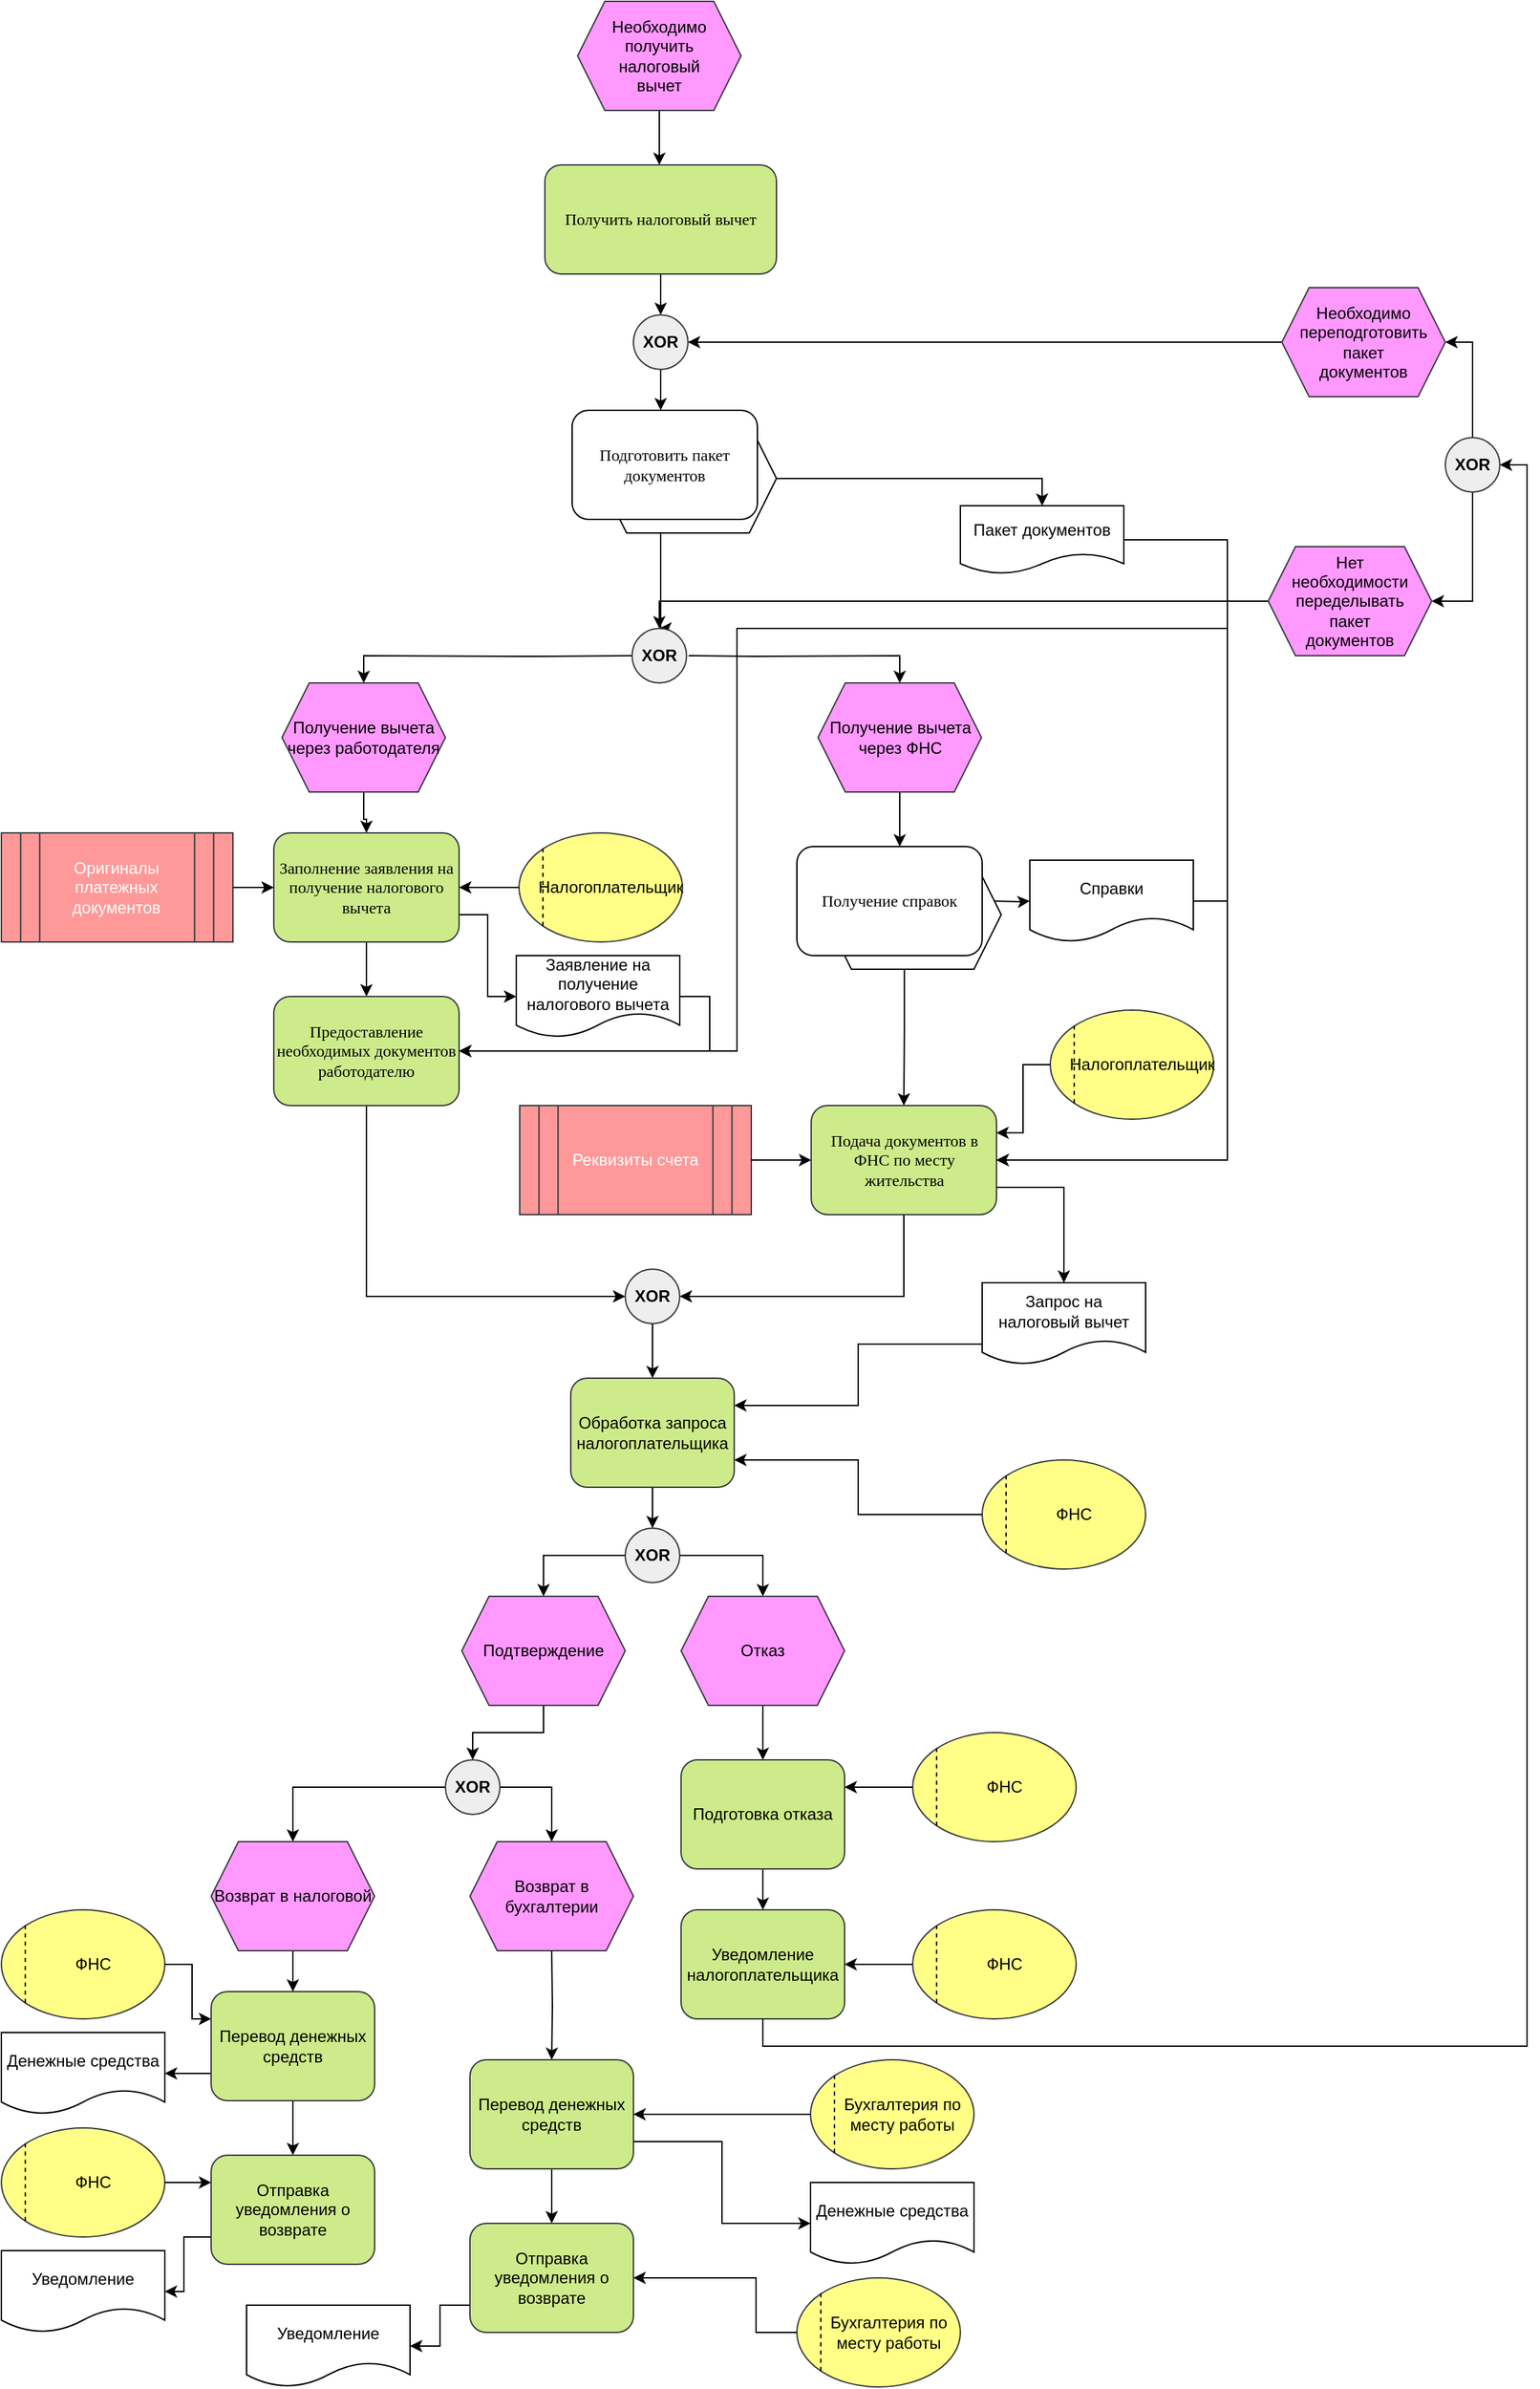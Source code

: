 <mxfile version="16.2.4" type="github" pages="3">
  <diagram id="R8ttIzidEQtJR_QAX2Dy" name="Page-1">
    <mxGraphModel dx="2130" dy="727" grid="1" gridSize="10" guides="1" tooltips="1" connect="1" arrows="1" fold="1" page="1" pageScale="1" pageWidth="827" pageHeight="1169" math="0" shadow="0">
      <root>
        <mxCell id="0" />
        <mxCell id="1" parent="0" />
        <mxCell id="N_sfMWQOZsyDtJwOTm4D-140" value="" style="edgeStyle=orthogonalEdgeStyle;rounded=0;orthogonalLoop=1;jettySize=auto;html=1;fontColor=#000000;" parent="1" source="N_sfMWQOZsyDtJwOTm4D-2" edge="1">
          <mxGeometry relative="1" as="geometry">
            <mxPoint x="-217" y="1100" as="targetPoint" />
          </mxGeometry>
        </mxCell>
        <mxCell id="N_sfMWQOZsyDtJwOTm4D-2" value="Необходимо&lt;br&gt;получить&lt;br&gt;налоговый&lt;br&gt;вычет" style="shape=hexagon;perimeter=hexagonPerimeter2;whiteSpace=wrap;html=1;fixedSize=1;rounded=0;strokeColor=#36393d;fillColor=#FF99FF;" parent="1" vertex="1">
          <mxGeometry x="-277" y="980" width="120" height="80" as="geometry" />
        </mxCell>
        <mxCell id="N_sfMWQOZsyDtJwOTm4D-98" value="" style="edgeStyle=orthogonalEdgeStyle;rounded=0;orthogonalLoop=1;jettySize=auto;html=1;fontColor=#000000;exitX=0.315;exitY=0.988;exitDx=0;exitDy=0;exitPerimeter=0;entryX=0.5;entryY=0;entryDx=0;entryDy=0;" parent="1" target="ZH625JLDzQ8IdUuq4M_Y-10" edge="1">
          <mxGeometry relative="1" as="geometry">
            <mxPoint x="-219.05" y="1369.04" as="sourcePoint" />
            <mxPoint x="-216" y="1440" as="targetPoint" />
            <Array as="points">
              <mxPoint x="-216" y="1369" />
            </Array>
          </mxGeometry>
        </mxCell>
        <mxCell id="N_sfMWQOZsyDtJwOTm4D-148" style="edgeStyle=orthogonalEdgeStyle;rounded=0;orthogonalLoop=1;jettySize=auto;html=1;exitX=1;exitY=0.75;exitDx=0;exitDy=0;fontColor=#000000;" parent="1" source="N_sfMWQOZsyDtJwOTm4D-92" target="N_sfMWQOZsyDtJwOTm4D-147" edge="1">
          <mxGeometry relative="1" as="geometry">
            <mxPoint x="68" y="1645" as="targetPoint" />
          </mxGeometry>
        </mxCell>
        <mxCell id="ZH625JLDzQ8IdUuq4M_Y-79" style="edgeStyle=orthogonalEdgeStyle;rounded=0;orthogonalLoop=1;jettySize=auto;html=1;exitX=0.5;exitY=1;exitDx=0;exitDy=0;entryX=1;entryY=0.5;entryDx=0;entryDy=0;endArrow=classic;endFill=1;" parent="1" source="N_sfMWQOZsyDtJwOTm4D-92" target="ZH625JLDzQ8IdUuq4M_Y-78" edge="1">
          <mxGeometry relative="1" as="geometry" />
        </mxCell>
        <mxCell id="N_sfMWQOZsyDtJwOTm4D-92" value="&lt;span style=&quot;font-family: &amp;#34;calibri&amp;#34;&quot;&gt;Подача документов в ФНС по месту жительства&lt;/span&gt;" style="rounded=1;whiteSpace=wrap;html=1;fillColor=#cdeb8b;strokeColor=#36393d;" parent="1" vertex="1">
          <mxGeometry x="-105.5" y="1790" width="136" height="80" as="geometry" />
        </mxCell>
        <mxCell id="N_sfMWQOZsyDtJwOTm4D-123" value="" style="group;rounded=0;fillColor=none;spacingLeft=0;strokeWidth=1;" parent="1" vertex="1" connectable="0">
          <mxGeometry x="70" y="1720" width="120" height="80" as="geometry" />
        </mxCell>
        <mxCell id="N_sfMWQOZsyDtJwOTm4D-124" value="Налогоплательщик" style="ellipse;whiteSpace=wrap;html=1;rounded=0;fillColor=#ffff88;strokeColor=#36393d;spacingLeft=15;" parent="N_sfMWQOZsyDtJwOTm4D-123" vertex="1">
          <mxGeometry width="120" height="80" as="geometry" />
        </mxCell>
        <mxCell id="N_sfMWQOZsyDtJwOTm4D-125" value="" style="endArrow=none;html=1;entryX=0;entryY=0;entryDx=0;entryDy=0;exitX=0;exitY=1;exitDx=0;exitDy=0;dashed=1;rounded=0;edgeStyle=orthogonalEdgeStyle;" parent="N_sfMWQOZsyDtJwOTm4D-123" source="N_sfMWQOZsyDtJwOTm4D-124" target="N_sfMWQOZsyDtJwOTm4D-124" edge="1">
          <mxGeometry width="50" height="50" relative="1" as="geometry">
            <mxPoint x="-70" y="150" as="sourcePoint" />
            <mxPoint x="-20" y="100" as="targetPoint" />
          </mxGeometry>
        </mxCell>
        <mxCell id="N_sfMWQOZsyDtJwOTm4D-126" style="edgeStyle=orthogonalEdgeStyle;rounded=0;orthogonalLoop=1;jettySize=auto;html=1;exitX=0;exitY=0.5;exitDx=0;exitDy=0;entryX=1;entryY=0.25;entryDx=0;entryDy=0;fontColor=#000000;" parent="1" source="N_sfMWQOZsyDtJwOTm4D-124" target="N_sfMWQOZsyDtJwOTm4D-92" edge="1">
          <mxGeometry relative="1" as="geometry">
            <Array as="points">
              <mxPoint x="50" y="1760" />
              <mxPoint x="50" y="1810" />
            </Array>
          </mxGeometry>
        </mxCell>
        <mxCell id="N_sfMWQOZsyDtJwOTm4D-138" value="" style="edgeStyle=orthogonalEdgeStyle;rounded=0;orthogonalLoop=1;jettySize=auto;html=1;fontColor=#000000;" parent="1" source="N_sfMWQOZsyDtJwOTm4D-127" target="N_sfMWQOZsyDtJwOTm4D-137" edge="1">
          <mxGeometry relative="1" as="geometry" />
        </mxCell>
        <mxCell id="N_sfMWQOZsyDtJwOTm4D-127" value="Обработка запроса налогоплательщика" style="rounded=1;whiteSpace=wrap;html=1;fillColor=#cdeb8b;strokeColor=#36393d;fontColor=#000000;" parent="1" vertex="1">
          <mxGeometry x="-282" y="1990" width="120" height="80" as="geometry" />
        </mxCell>
        <mxCell id="N_sfMWQOZsyDtJwOTm4D-129" value="" style="group;rounded=0;fillColor=none;spacingLeft=0;strokeWidth=1;" parent="1" vertex="1" connectable="0">
          <mxGeometry x="20" y="2050" width="120" height="80" as="geometry" />
        </mxCell>
        <mxCell id="N_sfMWQOZsyDtJwOTm4D-130" value="ФНС" style="ellipse;whiteSpace=wrap;html=1;rounded=0;fillColor=#ffff88;strokeColor=#36393d;spacingLeft=15;" parent="N_sfMWQOZsyDtJwOTm4D-129" vertex="1">
          <mxGeometry width="120" height="80" as="geometry" />
        </mxCell>
        <mxCell id="N_sfMWQOZsyDtJwOTm4D-131" value="" style="endArrow=none;html=1;entryX=0;entryY=0;entryDx=0;entryDy=0;exitX=0;exitY=1;exitDx=0;exitDy=0;dashed=1;rounded=0;edgeStyle=orthogonalEdgeStyle;" parent="N_sfMWQOZsyDtJwOTm4D-129" source="N_sfMWQOZsyDtJwOTm4D-130" target="N_sfMWQOZsyDtJwOTm4D-130" edge="1">
          <mxGeometry width="50" height="50" relative="1" as="geometry">
            <mxPoint x="-70" y="150" as="sourcePoint" />
            <mxPoint x="-20" y="100" as="targetPoint" />
          </mxGeometry>
        </mxCell>
        <mxCell id="N_sfMWQOZsyDtJwOTm4D-132" style="edgeStyle=orthogonalEdgeStyle;rounded=0;orthogonalLoop=1;jettySize=auto;html=1;entryX=1;entryY=0.75;entryDx=0;entryDy=0;fontColor=#000000;" parent="1" source="N_sfMWQOZsyDtJwOTm4D-130" target="N_sfMWQOZsyDtJwOTm4D-127" edge="1">
          <mxGeometry relative="1" as="geometry" />
        </mxCell>
        <mxCell id="N_sfMWQOZsyDtJwOTm4D-133" value="" style="group;strokeColor=#171717;fillColor=#FF9999;fontColor=#FFFFFF;" parent="1" vertex="1" connectable="0">
          <mxGeometry x="-319.5" y="1790" width="170" height="80" as="geometry" />
        </mxCell>
        <mxCell id="N_sfMWQOZsyDtJwOTm4D-134" value="" style="shape=process;whiteSpace=wrap;html=1;backgroundOutline=1;rounded=0;strokeColor=#36393d;fillColor=#FF9999;" parent="N_sfMWQOZsyDtJwOTm4D-133" vertex="1">
          <mxGeometry width="170" height="80" as="geometry" />
        </mxCell>
        <mxCell id="N_sfMWQOZsyDtJwOTm4D-135" value="&lt;font color=&quot;#ffffff&quot;&gt;Реквизиты счета&lt;/font&gt;" style="shape=process;whiteSpace=wrap;html=1;backgroundOutline=1;rounded=0;strokeColor=#36393d;fillColor=#FF9999;" parent="N_sfMWQOZsyDtJwOTm4D-133" vertex="1">
          <mxGeometry x="14.167" width="141.667" height="80" as="geometry" />
        </mxCell>
        <mxCell id="N_sfMWQOZsyDtJwOTm4D-136" style="edgeStyle=orthogonalEdgeStyle;rounded=0;orthogonalLoop=1;jettySize=auto;html=1;exitX=1;exitY=0.5;exitDx=0;exitDy=0;entryX=0;entryY=0.5;entryDx=0;entryDy=0;fontColor=#000000;" parent="1" source="N_sfMWQOZsyDtJwOTm4D-134" target="N_sfMWQOZsyDtJwOTm4D-92" edge="1">
          <mxGeometry relative="1" as="geometry" />
        </mxCell>
        <mxCell id="N_sfMWQOZsyDtJwOTm4D-143" style="edgeStyle=orthogonalEdgeStyle;rounded=0;orthogonalLoop=1;jettySize=auto;html=1;exitX=1;exitY=0.5;exitDx=0;exitDy=0;entryX=0.5;entryY=0;entryDx=0;entryDy=0;fontColor=#000000;" parent="1" source="N_sfMWQOZsyDtJwOTm4D-137" target="N_sfMWQOZsyDtJwOTm4D-142" edge="1">
          <mxGeometry relative="1" as="geometry" />
        </mxCell>
        <mxCell id="N_sfMWQOZsyDtJwOTm4D-145" style="edgeStyle=orthogonalEdgeStyle;rounded=0;orthogonalLoop=1;jettySize=auto;html=1;exitX=0;exitY=0.5;exitDx=0;exitDy=0;entryX=0.5;entryY=0;entryDx=0;entryDy=0;fontColor=#000000;" parent="1" source="N_sfMWQOZsyDtJwOTm4D-137" target="N_sfMWQOZsyDtJwOTm4D-144" edge="1">
          <mxGeometry relative="1" as="geometry" />
        </mxCell>
        <mxCell id="N_sfMWQOZsyDtJwOTm4D-137" value="&lt;b&gt;XOR&lt;/b&gt;" style="ellipse;whiteSpace=wrap;html=1;aspect=fixed;rounded=0;fillColor=#eeeeee;strokeColor=#36393d;fontColor=#000000;" parent="1" vertex="1">
          <mxGeometry x="-242" y="2100" width="40" height="40" as="geometry" />
        </mxCell>
        <mxCell id="N_sfMWQOZsyDtJwOTm4D-151" value="" style="edgeStyle=orthogonalEdgeStyle;rounded=0;orthogonalLoop=1;jettySize=auto;html=1;fontColor=#000000;" parent="1" source="N_sfMWQOZsyDtJwOTm4D-142" target="N_sfMWQOZsyDtJwOTm4D-150" edge="1">
          <mxGeometry relative="1" as="geometry" />
        </mxCell>
        <mxCell id="N_sfMWQOZsyDtJwOTm4D-142" value="Отказ" style="shape=hexagon;perimeter=hexagonPerimeter2;whiteSpace=wrap;html=1;fixedSize=1;rounded=0;strokeColor=#36393d;fillColor=#FF99FF;fontColor=#000000;" parent="1" vertex="1">
          <mxGeometry x="-201" y="2150" width="120" height="80" as="geometry" />
        </mxCell>
        <mxCell id="N_sfMWQOZsyDtJwOTm4D-181" style="edgeStyle=orthogonalEdgeStyle;rounded=0;orthogonalLoop=1;jettySize=auto;html=1;exitX=0.5;exitY=1;exitDx=0;exitDy=0;entryX=0.5;entryY=0;entryDx=0;entryDy=0;fontColor=#000000;" parent="1" source="N_sfMWQOZsyDtJwOTm4D-144" target="N_sfMWQOZsyDtJwOTm4D-180" edge="1">
          <mxGeometry relative="1" as="geometry" />
        </mxCell>
        <mxCell id="N_sfMWQOZsyDtJwOTm4D-144" value="Подтверждение" style="shape=hexagon;perimeter=hexagonPerimeter2;whiteSpace=wrap;html=1;fixedSize=1;rounded=0;strokeColor=#36393d;fillColor=#FF99FF;fontColor=#000000;" parent="1" vertex="1">
          <mxGeometry x="-362" y="2150" width="120" height="80" as="geometry" />
        </mxCell>
        <mxCell id="N_sfMWQOZsyDtJwOTm4D-149" style="edgeStyle=orthogonalEdgeStyle;rounded=0;orthogonalLoop=1;jettySize=auto;html=1;exitX=0;exitY=0.75;exitDx=0;exitDy=0;entryX=1;entryY=0.25;entryDx=0;entryDy=0;fontColor=#000000;" parent="1" source="N_sfMWQOZsyDtJwOTm4D-147" target="N_sfMWQOZsyDtJwOTm4D-127" edge="1">
          <mxGeometry relative="1" as="geometry" />
        </mxCell>
        <mxCell id="N_sfMWQOZsyDtJwOTm4D-147" value="Запрос на налоговый вычет" style="shape=document;whiteSpace=wrap;html=1;boundedLbl=1;" parent="1" vertex="1">
          <mxGeometry x="20" y="1920" width="120" height="60" as="geometry" />
        </mxCell>
        <mxCell id="N_sfMWQOZsyDtJwOTm4D-157" value="" style="edgeStyle=orthogonalEdgeStyle;rounded=0;orthogonalLoop=1;jettySize=auto;html=1;fontColor=#000000;" parent="1" source="N_sfMWQOZsyDtJwOTm4D-150" target="N_sfMWQOZsyDtJwOTm4D-152" edge="1">
          <mxGeometry relative="1" as="geometry" />
        </mxCell>
        <mxCell id="N_sfMWQOZsyDtJwOTm4D-150" value="Подготовка отказа" style="rounded=1;whiteSpace=wrap;html=1;fillColor=#cdeb8b;strokeColor=#36393d;fontColor=#000000;" parent="1" vertex="1">
          <mxGeometry x="-201" y="2270" width="120" height="80" as="geometry" />
        </mxCell>
        <mxCell id="N_sfMWQOZsyDtJwOTm4D-152" value="Уведомление налогоплательщика" style="rounded=1;whiteSpace=wrap;html=1;fillColor=#cdeb8b;strokeColor=#36393d;fontColor=#000000;" parent="1" vertex="1">
          <mxGeometry x="-201" y="2380" width="120" height="80" as="geometry" />
        </mxCell>
        <mxCell id="N_sfMWQOZsyDtJwOTm4D-153" value="" style="group;rounded=0;fillColor=none;spacingLeft=0;strokeWidth=1;" parent="1" vertex="1" connectable="0">
          <mxGeometry x="-31" y="2250" width="120" height="80" as="geometry" />
        </mxCell>
        <mxCell id="N_sfMWQOZsyDtJwOTm4D-154" value="ФНС" style="ellipse;whiteSpace=wrap;html=1;rounded=0;fillColor=#ffff88;strokeColor=#36393d;spacingLeft=15;" parent="N_sfMWQOZsyDtJwOTm4D-153" vertex="1">
          <mxGeometry width="120" height="80" as="geometry" />
        </mxCell>
        <mxCell id="N_sfMWQOZsyDtJwOTm4D-155" value="" style="endArrow=none;html=1;entryX=0;entryY=0;entryDx=0;entryDy=0;exitX=0;exitY=1;exitDx=0;exitDy=0;dashed=1;rounded=0;edgeStyle=orthogonalEdgeStyle;" parent="N_sfMWQOZsyDtJwOTm4D-153" source="N_sfMWQOZsyDtJwOTm4D-154" target="N_sfMWQOZsyDtJwOTm4D-154" edge="1">
          <mxGeometry width="50" height="50" relative="1" as="geometry">
            <mxPoint x="-70" y="150" as="sourcePoint" />
            <mxPoint x="-20" y="100" as="targetPoint" />
          </mxGeometry>
        </mxCell>
        <mxCell id="N_sfMWQOZsyDtJwOTm4D-156" value="" style="edgeStyle=orthogonalEdgeStyle;rounded=0;orthogonalLoop=1;jettySize=auto;html=1;fontColor=#000000;entryX=1;entryY=0.25;entryDx=0;entryDy=0;" parent="1" source="N_sfMWQOZsyDtJwOTm4D-154" target="N_sfMWQOZsyDtJwOTm4D-150" edge="1">
          <mxGeometry relative="1" as="geometry" />
        </mxCell>
        <mxCell id="N_sfMWQOZsyDtJwOTm4D-160" value="" style="group;rounded=0;fillColor=none;spacingLeft=0;strokeWidth=1;" parent="1" vertex="1" connectable="0">
          <mxGeometry x="-31" y="2380" width="120" height="80" as="geometry" />
        </mxCell>
        <mxCell id="N_sfMWQOZsyDtJwOTm4D-161" value="ФНС" style="ellipse;whiteSpace=wrap;html=1;rounded=0;fillColor=#ffff88;strokeColor=#36393d;spacingLeft=15;" parent="N_sfMWQOZsyDtJwOTm4D-160" vertex="1">
          <mxGeometry width="120" height="80" as="geometry" />
        </mxCell>
        <mxCell id="N_sfMWQOZsyDtJwOTm4D-162" value="" style="endArrow=none;html=1;entryX=0;entryY=0;entryDx=0;entryDy=0;exitX=0;exitY=1;exitDx=0;exitDy=0;dashed=1;rounded=0;edgeStyle=orthogonalEdgeStyle;" parent="N_sfMWQOZsyDtJwOTm4D-160" source="N_sfMWQOZsyDtJwOTm4D-161" target="N_sfMWQOZsyDtJwOTm4D-161" edge="1">
          <mxGeometry width="50" height="50" relative="1" as="geometry">
            <mxPoint x="-70" y="150" as="sourcePoint" />
            <mxPoint x="-20" y="100" as="targetPoint" />
          </mxGeometry>
        </mxCell>
        <mxCell id="N_sfMWQOZsyDtJwOTm4D-163" value="" style="edgeStyle=orthogonalEdgeStyle;rounded=0;orthogonalLoop=1;jettySize=auto;html=1;fontColor=#000000;" parent="1" source="N_sfMWQOZsyDtJwOTm4D-161" target="N_sfMWQOZsyDtJwOTm4D-152" edge="1">
          <mxGeometry relative="1" as="geometry" />
        </mxCell>
        <mxCell id="N_sfMWQOZsyDtJwOTm4D-171" style="edgeStyle=orthogonalEdgeStyle;rounded=0;orthogonalLoop=1;jettySize=auto;html=1;exitX=0;exitY=0.75;exitDx=0;exitDy=0;entryX=1;entryY=0.5;entryDx=0;entryDy=0;fontColor=#000000;" parent="1" source="N_sfMWQOZsyDtJwOTm4D-164" target="N_sfMWQOZsyDtJwOTm4D-170" edge="1">
          <mxGeometry relative="1" as="geometry" />
        </mxCell>
        <mxCell id="N_sfMWQOZsyDtJwOTm4D-173" value="" style="edgeStyle=orthogonalEdgeStyle;rounded=0;orthogonalLoop=1;jettySize=auto;html=1;fontColor=#000000;" parent="1" source="N_sfMWQOZsyDtJwOTm4D-164" target="N_sfMWQOZsyDtJwOTm4D-172" edge="1">
          <mxGeometry relative="1" as="geometry" />
        </mxCell>
        <mxCell id="N_sfMWQOZsyDtJwOTm4D-164" value="Перевод денежных средств" style="rounded=1;whiteSpace=wrap;html=1;fillColor=#cdeb8b;strokeColor=#36393d;fontColor=#000000;" parent="1" vertex="1">
          <mxGeometry x="-546" y="2440" width="120" height="80" as="geometry" />
        </mxCell>
        <mxCell id="N_sfMWQOZsyDtJwOTm4D-166" value="" style="group;rounded=0;fillColor=none;spacingLeft=0;strokeWidth=1;" parent="1" vertex="1" connectable="0">
          <mxGeometry x="-700" y="2380" width="120" height="80" as="geometry" />
        </mxCell>
        <mxCell id="N_sfMWQOZsyDtJwOTm4D-167" value="ФНС" style="ellipse;whiteSpace=wrap;html=1;rounded=0;fillColor=#ffff88;strokeColor=#36393d;spacingLeft=15;" parent="N_sfMWQOZsyDtJwOTm4D-166" vertex="1">
          <mxGeometry width="120" height="80" as="geometry" />
        </mxCell>
        <mxCell id="N_sfMWQOZsyDtJwOTm4D-168" value="" style="endArrow=none;html=1;entryX=0;entryY=0;entryDx=0;entryDy=0;exitX=0;exitY=1;exitDx=0;exitDy=0;dashed=1;rounded=0;edgeStyle=orthogonalEdgeStyle;" parent="N_sfMWQOZsyDtJwOTm4D-166" source="N_sfMWQOZsyDtJwOTm4D-167" target="N_sfMWQOZsyDtJwOTm4D-167" edge="1">
          <mxGeometry width="50" height="50" relative="1" as="geometry">
            <mxPoint x="-70" y="150" as="sourcePoint" />
            <mxPoint x="-20" y="100" as="targetPoint" />
          </mxGeometry>
        </mxCell>
        <mxCell id="N_sfMWQOZsyDtJwOTm4D-169" value="" style="edgeStyle=orthogonalEdgeStyle;rounded=0;orthogonalLoop=1;jettySize=auto;html=1;fontColor=#000000;entryX=0;entryY=0.25;entryDx=0;entryDy=0;" parent="1" source="N_sfMWQOZsyDtJwOTm4D-167" target="N_sfMWQOZsyDtJwOTm4D-164" edge="1">
          <mxGeometry relative="1" as="geometry" />
        </mxCell>
        <mxCell id="N_sfMWQOZsyDtJwOTm4D-170" value="Денежные средства" style="shape=document;whiteSpace=wrap;html=1;boundedLbl=1;" parent="1" vertex="1">
          <mxGeometry x="-700" y="2470" width="120" height="60" as="geometry" />
        </mxCell>
        <mxCell id="N_sfMWQOZsyDtJwOTm4D-179" style="edgeStyle=orthogonalEdgeStyle;rounded=0;orthogonalLoop=1;jettySize=auto;html=1;exitX=0;exitY=0.75;exitDx=0;exitDy=0;entryX=1;entryY=0.5;entryDx=0;entryDy=0;fontColor=#000000;" parent="1" source="N_sfMWQOZsyDtJwOTm4D-172" target="N_sfMWQOZsyDtJwOTm4D-178" edge="1">
          <mxGeometry relative="1" as="geometry" />
        </mxCell>
        <mxCell id="N_sfMWQOZsyDtJwOTm4D-172" value="Отправка уведомления о возврате" style="rounded=1;whiteSpace=wrap;html=1;fillColor=#cdeb8b;strokeColor=#36393d;fontColor=#000000;" parent="1" vertex="1">
          <mxGeometry x="-546" y="2560" width="120" height="80" as="geometry" />
        </mxCell>
        <mxCell id="N_sfMWQOZsyDtJwOTm4D-174" value="" style="group;rounded=0;fillColor=none;spacingLeft=0;strokeWidth=1;" parent="1" vertex="1" connectable="0">
          <mxGeometry x="-700" y="2540" width="120" height="80" as="geometry" />
        </mxCell>
        <mxCell id="N_sfMWQOZsyDtJwOTm4D-175" value="ФНС" style="ellipse;whiteSpace=wrap;html=1;rounded=0;fillColor=#ffff88;strokeColor=#36393d;spacingLeft=15;" parent="N_sfMWQOZsyDtJwOTm4D-174" vertex="1">
          <mxGeometry width="120" height="80" as="geometry" />
        </mxCell>
        <mxCell id="N_sfMWQOZsyDtJwOTm4D-176" value="" style="endArrow=none;html=1;entryX=0;entryY=0;entryDx=0;entryDy=0;exitX=0;exitY=1;exitDx=0;exitDy=0;dashed=1;rounded=0;edgeStyle=orthogonalEdgeStyle;" parent="N_sfMWQOZsyDtJwOTm4D-174" source="N_sfMWQOZsyDtJwOTm4D-175" target="N_sfMWQOZsyDtJwOTm4D-175" edge="1">
          <mxGeometry width="50" height="50" relative="1" as="geometry">
            <mxPoint x="-70" y="150" as="sourcePoint" />
            <mxPoint x="-20" y="100" as="targetPoint" />
          </mxGeometry>
        </mxCell>
        <mxCell id="N_sfMWQOZsyDtJwOTm4D-177" style="edgeStyle=orthogonalEdgeStyle;rounded=0;orthogonalLoop=1;jettySize=auto;html=1;exitX=1;exitY=0.5;exitDx=0;exitDy=0;entryX=0;entryY=0.25;entryDx=0;entryDy=0;fontColor=#000000;" parent="1" source="N_sfMWQOZsyDtJwOTm4D-175" target="N_sfMWQOZsyDtJwOTm4D-172" edge="1">
          <mxGeometry relative="1" as="geometry" />
        </mxCell>
        <mxCell id="N_sfMWQOZsyDtJwOTm4D-178" value="Уведомление" style="shape=document;whiteSpace=wrap;html=1;boundedLbl=1;" parent="1" vertex="1">
          <mxGeometry x="-700" y="2630" width="120" height="60" as="geometry" />
        </mxCell>
        <mxCell id="N_sfMWQOZsyDtJwOTm4D-183" style="edgeStyle=orthogonalEdgeStyle;rounded=0;orthogonalLoop=1;jettySize=auto;html=1;exitX=1;exitY=0.5;exitDx=0;exitDy=0;entryX=0.5;entryY=0;entryDx=0;entryDy=0;fontColor=#000000;" parent="1" source="N_sfMWQOZsyDtJwOTm4D-180" target="N_sfMWQOZsyDtJwOTm4D-182" edge="1">
          <mxGeometry relative="1" as="geometry" />
        </mxCell>
        <mxCell id="N_sfMWQOZsyDtJwOTm4D-185" style="edgeStyle=orthogonalEdgeStyle;rounded=0;orthogonalLoop=1;jettySize=auto;html=1;exitX=0;exitY=0.5;exitDx=0;exitDy=0;entryX=0.5;entryY=0;entryDx=0;entryDy=0;fontColor=#000000;" parent="1" source="N_sfMWQOZsyDtJwOTm4D-180" target="N_sfMWQOZsyDtJwOTm4D-184" edge="1">
          <mxGeometry relative="1" as="geometry" />
        </mxCell>
        <mxCell id="N_sfMWQOZsyDtJwOTm4D-180" value="&lt;b&gt;XOR&lt;/b&gt;" style="ellipse;whiteSpace=wrap;html=1;aspect=fixed;rounded=0;fillColor=#eeeeee;strokeColor=#36393d;fontColor=#000000;" parent="1" vertex="1">
          <mxGeometry x="-374" y="2270" width="40" height="40" as="geometry" />
        </mxCell>
        <mxCell id="N_sfMWQOZsyDtJwOTm4D-182" value="Возврат в бухгалтерии" style="shape=hexagon;perimeter=hexagonPerimeter2;whiteSpace=wrap;html=1;fixedSize=1;rounded=0;strokeColor=#36393d;fillColor=#FF99FF;fontColor=#000000;" parent="1" vertex="1">
          <mxGeometry x="-356" y="2330" width="120" height="80" as="geometry" />
        </mxCell>
        <mxCell id="N_sfMWQOZsyDtJwOTm4D-186" value="" style="edgeStyle=orthogonalEdgeStyle;rounded=0;orthogonalLoop=1;jettySize=auto;html=1;fontColor=#000000;" parent="1" source="N_sfMWQOZsyDtJwOTm4D-184" target="N_sfMWQOZsyDtJwOTm4D-164" edge="1">
          <mxGeometry relative="1" as="geometry" />
        </mxCell>
        <mxCell id="N_sfMWQOZsyDtJwOTm4D-184" value="Возврат в налоговой" style="shape=hexagon;perimeter=hexagonPerimeter2;whiteSpace=wrap;html=1;fixedSize=1;rounded=0;strokeColor=#36393d;fillColor=#FF99FF;fontColor=#000000;" parent="1" vertex="1">
          <mxGeometry x="-546" y="2330" width="120" height="80" as="geometry" />
        </mxCell>
        <mxCell id="N_sfMWQOZsyDtJwOTm4D-188" value="" style="edgeStyle=orthogonalEdgeStyle;rounded=0;orthogonalLoop=1;jettySize=auto;html=1;fontColor=#000000;" parent="1" source="N_sfMWQOZsyDtJwOTm4D-189" target="N_sfMWQOZsyDtJwOTm4D-196" edge="1">
          <mxGeometry relative="1" as="geometry" />
        </mxCell>
        <mxCell id="N_sfMWQOZsyDtJwOTm4D-203" style="edgeStyle=orthogonalEdgeStyle;rounded=0;orthogonalLoop=1;jettySize=auto;html=1;exitX=1;exitY=0.75;exitDx=0;exitDy=0;entryX=0;entryY=0.5;entryDx=0;entryDy=0;fontColor=#000000;" parent="1" source="N_sfMWQOZsyDtJwOTm4D-189" target="N_sfMWQOZsyDtJwOTm4D-194" edge="1">
          <mxGeometry relative="1" as="geometry" />
        </mxCell>
        <mxCell id="N_sfMWQOZsyDtJwOTm4D-189" value="Перевод денежных средств" style="rounded=1;whiteSpace=wrap;html=1;fillColor=#cdeb8b;strokeColor=#36393d;fontColor=#000000;" parent="1" vertex="1">
          <mxGeometry x="-356" y="2490" width="120" height="80" as="geometry" />
        </mxCell>
        <mxCell id="N_sfMWQOZsyDtJwOTm4D-190" value="" style="group;rounded=0;fillColor=none;spacingLeft=0;strokeWidth=1;" parent="1" vertex="1" connectable="0">
          <mxGeometry x="-106" y="2490" width="120" height="80" as="geometry" />
        </mxCell>
        <mxCell id="N_sfMWQOZsyDtJwOTm4D-191" value="Бухгалтерия по месту работы" style="ellipse;whiteSpace=wrap;html=1;rounded=0;fillColor=#ffff88;strokeColor=#36393d;spacingLeft=15;" parent="N_sfMWQOZsyDtJwOTm4D-190" vertex="1">
          <mxGeometry width="120" height="80" as="geometry" />
        </mxCell>
        <mxCell id="N_sfMWQOZsyDtJwOTm4D-192" value="" style="endArrow=none;html=1;entryX=0;entryY=0;entryDx=0;entryDy=0;exitX=0;exitY=1;exitDx=0;exitDy=0;dashed=1;rounded=0;edgeStyle=orthogonalEdgeStyle;" parent="N_sfMWQOZsyDtJwOTm4D-190" source="N_sfMWQOZsyDtJwOTm4D-191" target="N_sfMWQOZsyDtJwOTm4D-191" edge="1">
          <mxGeometry width="50" height="50" relative="1" as="geometry">
            <mxPoint x="-70" y="150" as="sourcePoint" />
            <mxPoint x="-20" y="100" as="targetPoint" />
          </mxGeometry>
        </mxCell>
        <mxCell id="N_sfMWQOZsyDtJwOTm4D-193" value="" style="edgeStyle=orthogonalEdgeStyle;rounded=0;orthogonalLoop=1;jettySize=auto;html=1;fontColor=#000000;entryX=1;entryY=0.5;entryDx=0;entryDy=0;" parent="1" source="N_sfMWQOZsyDtJwOTm4D-191" target="N_sfMWQOZsyDtJwOTm4D-189" edge="1">
          <mxGeometry relative="1" as="geometry" />
        </mxCell>
        <mxCell id="N_sfMWQOZsyDtJwOTm4D-194" value="Денежные средства" style="shape=document;whiteSpace=wrap;html=1;boundedLbl=1;" parent="1" vertex="1">
          <mxGeometry x="-106" y="2580" width="120" height="60" as="geometry" />
        </mxCell>
        <mxCell id="N_sfMWQOZsyDtJwOTm4D-195" style="edgeStyle=orthogonalEdgeStyle;rounded=0;orthogonalLoop=1;jettySize=auto;html=1;exitX=0;exitY=0.75;exitDx=0;exitDy=0;entryX=1;entryY=0.5;entryDx=0;entryDy=0;fontColor=#000000;" parent="1" source="N_sfMWQOZsyDtJwOTm4D-196" target="N_sfMWQOZsyDtJwOTm4D-201" edge="1">
          <mxGeometry relative="1" as="geometry" />
        </mxCell>
        <mxCell id="N_sfMWQOZsyDtJwOTm4D-196" value="Отправка уведомления о возврате" style="rounded=1;whiteSpace=wrap;html=1;fillColor=#cdeb8b;strokeColor=#36393d;fontColor=#000000;" parent="1" vertex="1">
          <mxGeometry x="-356" y="2610" width="120" height="80" as="geometry" />
        </mxCell>
        <mxCell id="N_sfMWQOZsyDtJwOTm4D-197" value="" style="group;rounded=0;fillColor=none;spacingLeft=0;strokeWidth=1;" parent="1" vertex="1" connectable="0">
          <mxGeometry x="-116" y="2650" width="120" height="80" as="geometry" />
        </mxCell>
        <mxCell id="N_sfMWQOZsyDtJwOTm4D-198" value="Бухгалтерия по месту работы" style="ellipse;whiteSpace=wrap;html=1;rounded=0;fillColor=#ffff88;strokeColor=#36393d;spacingLeft=15;" parent="N_sfMWQOZsyDtJwOTm4D-197" vertex="1">
          <mxGeometry width="120" height="80" as="geometry" />
        </mxCell>
        <mxCell id="N_sfMWQOZsyDtJwOTm4D-199" value="" style="endArrow=none;html=1;entryX=0;entryY=0;entryDx=0;entryDy=0;exitX=0;exitY=1;exitDx=0;exitDy=0;dashed=1;rounded=0;edgeStyle=orthogonalEdgeStyle;" parent="N_sfMWQOZsyDtJwOTm4D-197" source="N_sfMWQOZsyDtJwOTm4D-198" target="N_sfMWQOZsyDtJwOTm4D-198" edge="1">
          <mxGeometry width="50" height="50" relative="1" as="geometry">
            <mxPoint x="-70" y="150" as="sourcePoint" />
            <mxPoint x="-20" y="100" as="targetPoint" />
          </mxGeometry>
        </mxCell>
        <mxCell id="N_sfMWQOZsyDtJwOTm4D-201" value="Уведомление" style="shape=document;whiteSpace=wrap;html=1;boundedLbl=1;" parent="1" vertex="1">
          <mxGeometry x="-520" y="2670" width="120" height="60" as="geometry" />
        </mxCell>
        <mxCell id="N_sfMWQOZsyDtJwOTm4D-202" value="" style="edgeStyle=orthogonalEdgeStyle;rounded=0;orthogonalLoop=1;jettySize=auto;html=1;fontColor=#000000;" parent="1" target="N_sfMWQOZsyDtJwOTm4D-189" edge="1">
          <mxGeometry relative="1" as="geometry">
            <mxPoint x="-296" y="2410" as="sourcePoint" />
          </mxGeometry>
        </mxCell>
        <mxCell id="N_sfMWQOZsyDtJwOTm4D-205" value="" style="edgeStyle=orthogonalEdgeStyle;rounded=0;orthogonalLoop=1;jettySize=auto;html=1;fontColor=#000000;entryX=1;entryY=0.5;entryDx=0;entryDy=0;" parent="1" source="N_sfMWQOZsyDtJwOTm4D-198" target="N_sfMWQOZsyDtJwOTm4D-196" edge="1">
          <mxGeometry relative="1" as="geometry">
            <mxPoint x="-186" y="2690" as="targetPoint" />
            <Array as="points">
              <mxPoint x="-146" y="2690" />
              <mxPoint x="-146" y="2650" />
            </Array>
          </mxGeometry>
        </mxCell>
        <mxCell id="ZH625JLDzQ8IdUuq4M_Y-14" style="edgeStyle=orthogonalEdgeStyle;rounded=0;orthogonalLoop=1;jettySize=auto;html=1;exitX=0;exitY=0.5;exitDx=0;exitDy=0;entryX=0.5;entryY=0;entryDx=0;entryDy=0;endArrow=classic;endFill=1;" parent="1" target="ZH625JLDzQ8IdUuq4M_Y-12" edge="1">
          <mxGeometry relative="1" as="geometry">
            <mxPoint x="-235.5" y="1460" as="sourcePoint" />
          </mxGeometry>
        </mxCell>
        <mxCell id="ZH625JLDzQ8IdUuq4M_Y-15" style="edgeStyle=orthogonalEdgeStyle;rounded=0;orthogonalLoop=1;jettySize=auto;html=1;exitX=1;exitY=0.5;exitDx=0;exitDy=0;entryX=0.5;entryY=0;entryDx=0;entryDy=0;endArrow=classic;endFill=1;" parent="1" target="ZH625JLDzQ8IdUuq4M_Y-13" edge="1">
          <mxGeometry relative="1" as="geometry">
            <mxPoint x="-195.5" y="1460" as="sourcePoint" />
          </mxGeometry>
        </mxCell>
        <mxCell id="ZH625JLDzQ8IdUuq4M_Y-10" value="&lt;b&gt;XOR&lt;/b&gt;" style="ellipse;whiteSpace=wrap;html=1;aspect=fixed;rounded=0;fillColor=#eeeeee;strokeColor=#36393d;fontColor=#000000;" parent="1" vertex="1">
          <mxGeometry x="-237" y="1440" width="40" height="40" as="geometry" />
        </mxCell>
        <mxCell id="ZH625JLDzQ8IdUuq4M_Y-68" value="" style="edgeStyle=orthogonalEdgeStyle;rounded=0;orthogonalLoop=1;jettySize=auto;html=1;endArrow=classic;endFill=1;" parent="1" source="ZH625JLDzQ8IdUuq4M_Y-12" target="ZH625JLDzQ8IdUuq4M_Y-50" edge="1">
          <mxGeometry relative="1" as="geometry" />
        </mxCell>
        <mxCell id="ZH625JLDzQ8IdUuq4M_Y-12" value="Получение вычета через работодателя" style="shape=hexagon;perimeter=hexagonPerimeter2;whiteSpace=wrap;html=1;fixedSize=1;rounded=0;strokeColor=#36393d;fillColor=#FF99FF;fontColor=#000000;" parent="1" vertex="1">
          <mxGeometry x="-494" y="1480" width="120" height="80" as="geometry" />
        </mxCell>
        <mxCell id="ZH625JLDzQ8IdUuq4M_Y-63" value="" style="edgeStyle=orthogonalEdgeStyle;rounded=0;orthogonalLoop=1;jettySize=auto;html=1;endArrow=classic;endFill=1;" parent="1" source="ZH625JLDzQ8IdUuq4M_Y-13" edge="1">
          <mxGeometry relative="1" as="geometry">
            <mxPoint x="-40.5" y="1600" as="targetPoint" />
          </mxGeometry>
        </mxCell>
        <mxCell id="ZH625JLDzQ8IdUuq4M_Y-13" value="Получение вычета через ФНС" style="shape=hexagon;perimeter=hexagonPerimeter2;whiteSpace=wrap;html=1;fixedSize=1;rounded=0;strokeColor=#36393d;fillColor=#FF99FF;fontColor=#000000;" parent="1" vertex="1">
          <mxGeometry x="-100.5" y="1480" width="120" height="80" as="geometry" />
        </mxCell>
        <mxCell id="ZH625JLDzQ8IdUuq4M_Y-146" value="" style="edgeStyle=orthogonalEdgeStyle;rounded=0;orthogonalLoop=1;jettySize=auto;html=1;endArrow=classic;endFill=1;" parent="1" source="ZH625JLDzQ8IdUuq4M_Y-40" target="ZH625JLDzQ8IdUuq4M_Y-145" edge="1">
          <mxGeometry relative="1" as="geometry" />
        </mxCell>
        <mxCell id="ZH625JLDzQ8IdUuq4M_Y-40" value="&lt;span style=&quot;font-family: &amp;#34;calibri&amp;#34;&quot;&gt;Получить налоговый вычет&lt;/span&gt;" style="rounded=1;whiteSpace=wrap;html=1;fillColor=#cdeb8b;strokeColor=#36393d;fontColor=#000000;" parent="1" vertex="1">
          <mxGeometry x="-301" y="1100" width="170" height="80" as="geometry" />
        </mxCell>
        <mxCell id="ZH625JLDzQ8IdUuq4M_Y-48" style="edgeStyle=orthogonalEdgeStyle;rounded=0;orthogonalLoop=1;jettySize=auto;html=1;exitX=1;exitY=0.75;exitDx=0;exitDy=0;entryX=0;entryY=0.5;entryDx=0;entryDy=0;fontColor=#000000;" parent="1" source="ZH625JLDzQ8IdUuq4M_Y-50" target="ZH625JLDzQ8IdUuq4M_Y-59" edge="1">
          <mxGeometry relative="1" as="geometry" />
        </mxCell>
        <mxCell id="ZH625JLDzQ8IdUuq4M_Y-70" value="" style="edgeStyle=orthogonalEdgeStyle;rounded=0;orthogonalLoop=1;jettySize=auto;html=1;endArrow=classic;endFill=1;" parent="1" source="ZH625JLDzQ8IdUuq4M_Y-50" target="ZH625JLDzQ8IdUuq4M_Y-69" edge="1">
          <mxGeometry relative="1" as="geometry" />
        </mxCell>
        <mxCell id="ZH625JLDzQ8IdUuq4M_Y-50" value="&lt;span style=&quot;font-family: &amp;#34;calibri&amp;#34;&quot;&gt;Заполнение заявления на получение налогового вычета&lt;/span&gt;" style="rounded=1;whiteSpace=wrap;html=1;fillColor=#cdeb8b;strokeColor=#36393d;" parent="1" vertex="1">
          <mxGeometry x="-500" y="1590" width="136" height="80" as="geometry" />
        </mxCell>
        <mxCell id="ZH625JLDzQ8IdUuq4M_Y-51" value="" style="group;strokeColor=#171717;fillColor=#FF9999;fontColor=#FFFFFF;" parent="1" vertex="1" connectable="0">
          <mxGeometry x="-700" y="1590" width="170" height="80" as="geometry" />
        </mxCell>
        <mxCell id="ZH625JLDzQ8IdUuq4M_Y-52" value="" style="shape=process;whiteSpace=wrap;html=1;backgroundOutline=1;rounded=0;strokeColor=#36393d;fillColor=#FF9999;" parent="ZH625JLDzQ8IdUuq4M_Y-51" vertex="1">
          <mxGeometry width="170" height="80" as="geometry" />
        </mxCell>
        <mxCell id="ZH625JLDzQ8IdUuq4M_Y-53" value="&lt;font color=&quot;#ffffff&quot;&gt;Оригиналы платежных документов&lt;/font&gt;" style="shape=process;whiteSpace=wrap;html=1;backgroundOutline=1;rounded=0;strokeColor=#36393d;fillColor=#FF9999;" parent="ZH625JLDzQ8IdUuq4M_Y-51" vertex="1">
          <mxGeometry x="14.167" width="141.667" height="80" as="geometry" />
        </mxCell>
        <mxCell id="ZH625JLDzQ8IdUuq4M_Y-54" style="edgeStyle=orthogonalEdgeStyle;rounded=0;orthogonalLoop=1;jettySize=auto;html=1;exitX=1;exitY=0.5;exitDx=0;exitDy=0;entryX=0;entryY=0.5;entryDx=0;entryDy=0;fontColor=#000000;" parent="1" source="ZH625JLDzQ8IdUuq4M_Y-52" target="ZH625JLDzQ8IdUuq4M_Y-50" edge="1">
          <mxGeometry relative="1" as="geometry" />
        </mxCell>
        <mxCell id="ZH625JLDzQ8IdUuq4M_Y-55" value="" style="group;rounded=0;fillColor=none;spacingLeft=0;strokeWidth=1;" parent="1" vertex="1" connectable="0">
          <mxGeometry x="-320" y="1590" width="120" height="80" as="geometry" />
        </mxCell>
        <mxCell id="ZH625JLDzQ8IdUuq4M_Y-56" value="Налогоплательщик" style="ellipse;whiteSpace=wrap;html=1;rounded=0;fillColor=#ffff88;strokeColor=#36393d;spacingLeft=15;" parent="ZH625JLDzQ8IdUuq4M_Y-55" vertex="1">
          <mxGeometry width="120" height="80" as="geometry" />
        </mxCell>
        <mxCell id="ZH625JLDzQ8IdUuq4M_Y-57" value="" style="endArrow=none;html=1;entryX=0;entryY=0;entryDx=0;entryDy=0;exitX=0;exitY=1;exitDx=0;exitDy=0;dashed=1;rounded=0;edgeStyle=orthogonalEdgeStyle;" parent="ZH625JLDzQ8IdUuq4M_Y-55" source="ZH625JLDzQ8IdUuq4M_Y-56" target="ZH625JLDzQ8IdUuq4M_Y-56" edge="1">
          <mxGeometry width="50" height="50" relative="1" as="geometry">
            <mxPoint x="-70" y="150" as="sourcePoint" />
            <mxPoint x="-20" y="100" as="targetPoint" />
          </mxGeometry>
        </mxCell>
        <mxCell id="ZH625JLDzQ8IdUuq4M_Y-58" value="" style="edgeStyle=orthogonalEdgeStyle;rounded=0;orthogonalLoop=1;jettySize=auto;html=1;fontColor=#000000;" parent="1" source="ZH625JLDzQ8IdUuq4M_Y-56" target="ZH625JLDzQ8IdUuq4M_Y-50" edge="1">
          <mxGeometry relative="1" as="geometry" />
        </mxCell>
        <mxCell id="ZH625JLDzQ8IdUuq4M_Y-75" style="edgeStyle=orthogonalEdgeStyle;rounded=0;orthogonalLoop=1;jettySize=auto;html=1;exitX=1;exitY=0.5;exitDx=0;exitDy=0;entryX=1;entryY=0.5;entryDx=0;entryDy=0;endArrow=classic;endFill=1;" parent="1" source="ZH625JLDzQ8IdUuq4M_Y-59" target="ZH625JLDzQ8IdUuq4M_Y-69" edge="1">
          <mxGeometry relative="1" as="geometry">
            <Array as="points">
              <mxPoint x="-180" y="1710" />
              <mxPoint x="-180" y="1750" />
            </Array>
          </mxGeometry>
        </mxCell>
        <mxCell id="ZH625JLDzQ8IdUuq4M_Y-59" value="Заявление на получение налогового вычета" style="shape=document;whiteSpace=wrap;html=1;boundedLbl=1;" parent="1" vertex="1">
          <mxGeometry x="-322" y="1680" width="120" height="60" as="geometry" />
        </mxCell>
        <mxCell id="ZH625JLDzQ8IdUuq4M_Y-65" value="" style="edgeStyle=orthogonalEdgeStyle;rounded=0;orthogonalLoop=1;jettySize=auto;html=1;endArrow=classic;endFill=1;" parent="1" target="ZH625JLDzQ8IdUuq4M_Y-64" edge="1">
          <mxGeometry relative="1" as="geometry">
            <mxPoint x="27.5" y="1640" as="sourcePoint" />
          </mxGeometry>
        </mxCell>
        <mxCell id="ZH625JLDzQ8IdUuq4M_Y-67" style="edgeStyle=orthogonalEdgeStyle;rounded=0;orthogonalLoop=1;jettySize=auto;html=1;exitX=0.58;exitY=1.01;exitDx=0;exitDy=0;entryX=0.5;entryY=0;entryDx=0;entryDy=0;endArrow=classic;endFill=1;exitPerimeter=0;" parent="1" source="Pi2TKDc_URiXpDhIpg0G-5" target="N_sfMWQOZsyDtJwOTm4D-92" edge="1">
          <mxGeometry relative="1" as="geometry">
            <mxPoint x="-45.5" y="1680" as="sourcePoint" />
          </mxGeometry>
        </mxCell>
        <mxCell id="ZH625JLDzQ8IdUuq4M_Y-66" style="edgeStyle=orthogonalEdgeStyle;rounded=0;orthogonalLoop=1;jettySize=auto;html=1;exitX=1;exitY=0.5;exitDx=0;exitDy=0;entryX=1;entryY=0.5;entryDx=0;entryDy=0;endArrow=classic;endFill=1;" parent="1" source="ZH625JLDzQ8IdUuq4M_Y-64" target="N_sfMWQOZsyDtJwOTm4D-92" edge="1">
          <mxGeometry relative="1" as="geometry">
            <Array as="points">
              <mxPoint x="200" y="1640" />
              <mxPoint x="200" y="1830" />
            </Array>
          </mxGeometry>
        </mxCell>
        <mxCell id="ZH625JLDzQ8IdUuq4M_Y-64" value="Справки" style="shape=document;whiteSpace=wrap;html=1;boundedLbl=1;" parent="1" vertex="1">
          <mxGeometry x="55" y="1610" width="120" height="60" as="geometry" />
        </mxCell>
        <mxCell id="ZH625JLDzQ8IdUuq4M_Y-80" style="edgeStyle=orthogonalEdgeStyle;rounded=0;orthogonalLoop=1;jettySize=auto;html=1;exitX=0.5;exitY=1;exitDx=0;exitDy=0;entryX=0;entryY=0.5;entryDx=0;entryDy=0;endArrow=classic;endFill=1;" parent="1" source="ZH625JLDzQ8IdUuq4M_Y-69" target="ZH625JLDzQ8IdUuq4M_Y-78" edge="1">
          <mxGeometry relative="1" as="geometry" />
        </mxCell>
        <mxCell id="ZH625JLDzQ8IdUuq4M_Y-69" value="&lt;font face=&quot;calibri&quot;&gt;Предоставление необходимых документов работодателю&lt;/font&gt;" style="rounded=1;whiteSpace=wrap;html=1;fillColor=#cdeb8b;strokeColor=#36393d;" parent="1" vertex="1">
          <mxGeometry x="-500" y="1710" width="136" height="80" as="geometry" />
        </mxCell>
        <mxCell id="ZH625JLDzQ8IdUuq4M_Y-81" style="edgeStyle=orthogonalEdgeStyle;rounded=0;orthogonalLoop=1;jettySize=auto;html=1;exitX=0.5;exitY=1;exitDx=0;exitDy=0;endArrow=classic;endFill=1;" parent="1" source="ZH625JLDzQ8IdUuq4M_Y-78" target="N_sfMWQOZsyDtJwOTm4D-127" edge="1">
          <mxGeometry relative="1" as="geometry" />
        </mxCell>
        <mxCell id="ZH625JLDzQ8IdUuq4M_Y-78" value="&lt;b&gt;XOR&lt;/b&gt;" style="ellipse;whiteSpace=wrap;html=1;aspect=fixed;rounded=0;fillColor=#eeeeee;strokeColor=#36393d;fontColor=#000000;" parent="1" vertex="1">
          <mxGeometry x="-242" y="1910" width="40" height="40" as="geometry" />
        </mxCell>
        <mxCell id="_GZpldfevnQEvYAw84zw-7" style="edgeStyle=orthogonalEdgeStyle;rounded=0;orthogonalLoop=1;jettySize=auto;html=1;exitX=0.5;exitY=0;exitDx=0;exitDy=0;entryX=1;entryY=0.5;entryDx=0;entryDy=0;" parent="1" source="ZH625JLDzQ8IdUuq4M_Y-82" target="_GZpldfevnQEvYAw84zw-5" edge="1">
          <mxGeometry relative="1" as="geometry" />
        </mxCell>
        <mxCell id="_GZpldfevnQEvYAw84zw-10" style="edgeStyle=orthogonalEdgeStyle;rounded=0;orthogonalLoop=1;jettySize=auto;html=1;exitX=0.5;exitY=1;exitDx=0;exitDy=0;entryX=1;entryY=0.5;entryDx=0;entryDy=0;" parent="1" source="ZH625JLDzQ8IdUuq4M_Y-82" target="_GZpldfevnQEvYAw84zw-9" edge="1">
          <mxGeometry relative="1" as="geometry" />
        </mxCell>
        <mxCell id="ZH625JLDzQ8IdUuq4M_Y-82" value="&lt;b&gt;XOR&lt;/b&gt;" style="ellipse;whiteSpace=wrap;html=1;aspect=fixed;rounded=0;fillColor=#eeeeee;strokeColor=#36393d;fontColor=#000000;" parent="1" vertex="1">
          <mxGeometry x="360" y="1300" width="40" height="40" as="geometry" />
        </mxCell>
        <mxCell id="ZH625JLDzQ8IdUuq4M_Y-83" value="" style="edgeStyle=orthogonalEdgeStyle;rounded=0;orthogonalLoop=1;jettySize=auto;html=1;exitX=0.5;exitY=1;exitDx=0;exitDy=0;entryX=1;entryY=0.5;entryDx=0;entryDy=0;endArrow=classic;endFill=1;" parent="1" source="N_sfMWQOZsyDtJwOTm4D-152" target="ZH625JLDzQ8IdUuq4M_Y-82" edge="1">
          <mxGeometry relative="1" as="geometry">
            <mxPoint x="-141" y="2460" as="sourcePoint" />
            <mxPoint x="250" y="1280" as="targetPoint" />
          </mxGeometry>
        </mxCell>
        <mxCell id="ZH625JLDzQ8IdUuq4M_Y-149" value="" style="edgeStyle=orthogonalEdgeStyle;rounded=0;orthogonalLoop=1;jettySize=auto;html=1;endArrow=classic;endFill=1;" parent="1" source="ZH625JLDzQ8IdUuq4M_Y-145" edge="1">
          <mxGeometry relative="1" as="geometry">
            <mxPoint x="-216" y="1280" as="targetPoint" />
          </mxGeometry>
        </mxCell>
        <mxCell id="ZH625JLDzQ8IdUuq4M_Y-145" value="&lt;b&gt;XOR&lt;/b&gt;" style="ellipse;whiteSpace=wrap;html=1;aspect=fixed;rounded=0;fillColor=#eeeeee;strokeColor=#36393d;fontColor=#000000;" parent="1" vertex="1">
          <mxGeometry x="-236" y="1210" width="40" height="40" as="geometry" />
        </mxCell>
        <mxCell id="ZH625JLDzQ8IdUuq4M_Y-151" style="edgeStyle=orthogonalEdgeStyle;rounded=0;orthogonalLoop=1;jettySize=auto;html=1;exitX=1;exitY=0.5;exitDx=0;exitDy=0;entryX=0.5;entryY=0;entryDx=0;entryDy=0;endArrow=classic;endFill=1;" parent="1" source="hMHQarpv_CoHxSs6vuee-1" target="ZH625JLDzQ8IdUuq4M_Y-150" edge="1">
          <mxGeometry relative="1" as="geometry">
            <mxPoint x="-131" y="1320" as="sourcePoint" />
          </mxGeometry>
        </mxCell>
        <mxCell id="_GZpldfevnQEvYAw84zw-3" style="edgeStyle=orthogonalEdgeStyle;rounded=0;orthogonalLoop=1;jettySize=auto;html=1;exitX=1;exitY=0.5;exitDx=0;exitDy=0;entryX=1;entryY=0.5;entryDx=0;entryDy=0;" parent="1" source="ZH625JLDzQ8IdUuq4M_Y-150" target="N_sfMWQOZsyDtJwOTm4D-92" edge="1">
          <mxGeometry relative="1" as="geometry">
            <Array as="points">
              <mxPoint x="200" y="1375" />
              <mxPoint x="200" y="1830" />
            </Array>
          </mxGeometry>
        </mxCell>
        <mxCell id="_GZpldfevnQEvYAw84zw-4" style="edgeStyle=orthogonalEdgeStyle;rounded=0;orthogonalLoop=1;jettySize=auto;html=1;exitX=1;exitY=0.5;exitDx=0;exitDy=0;entryX=1;entryY=0.5;entryDx=0;entryDy=0;" parent="1" source="ZH625JLDzQ8IdUuq4M_Y-150" target="ZH625JLDzQ8IdUuq4M_Y-69" edge="1">
          <mxGeometry relative="1" as="geometry">
            <Array as="points">
              <mxPoint x="200" y="1375" />
              <mxPoint x="200" y="1440" />
              <mxPoint x="-160" y="1440" />
              <mxPoint x="-160" y="1750" />
            </Array>
          </mxGeometry>
        </mxCell>
        <mxCell id="ZH625JLDzQ8IdUuq4M_Y-150" value="Пакет документов" style="shape=document;whiteSpace=wrap;html=1;boundedLbl=1;" parent="1" vertex="1">
          <mxGeometry x="4" y="1350" width="120" height="50" as="geometry" />
        </mxCell>
        <mxCell id="Pi2TKDc_URiXpDhIpg0G-4" value="" style="shape=hexagon;perimeter=hexagonPerimeter2;whiteSpace=wrap;html=1;fixedSize=1;rounded=0;" parent="1" vertex="1">
          <mxGeometry x="-96" y="1610" width="130" height="80" as="geometry" />
        </mxCell>
        <mxCell id="Pi2TKDc_URiXpDhIpg0G-5" value="&lt;span style=&quot;font-family: &amp;#34;calibri&amp;#34;&quot;&gt;Получение справок&lt;/span&gt;" style="rounded=1;whiteSpace=wrap;html=1;" parent="1" vertex="1">
          <mxGeometry x="-116" y="1600" width="136" height="80" as="geometry" />
        </mxCell>
        <mxCell id="hMHQarpv_CoHxSs6vuee-1" value="" style="shape=hexagon;perimeter=hexagonPerimeter2;whiteSpace=wrap;html=1;fixedSize=1;rounded=0;" parent="1" vertex="1">
          <mxGeometry x="-261" y="1290" width="130" height="80" as="geometry" />
        </mxCell>
        <mxCell id="hMHQarpv_CoHxSs6vuee-2" value="&lt;span style=&quot;font-family: &amp;#34;calibri&amp;#34;&quot;&gt;Подготовить пакет документов&lt;/span&gt;" style="rounded=1;whiteSpace=wrap;html=1;" parent="1" vertex="1">
          <mxGeometry x="-281" y="1280" width="136" height="80" as="geometry" />
        </mxCell>
        <mxCell id="_GZpldfevnQEvYAw84zw-8" style="edgeStyle=orthogonalEdgeStyle;rounded=0;orthogonalLoop=1;jettySize=auto;html=1;exitX=0;exitY=0.5;exitDx=0;exitDy=0;entryX=1;entryY=0.5;entryDx=0;entryDy=0;" parent="1" source="_GZpldfevnQEvYAw84zw-5" target="ZH625JLDzQ8IdUuq4M_Y-145" edge="1">
          <mxGeometry relative="1" as="geometry" />
        </mxCell>
        <mxCell id="_GZpldfevnQEvYAw84zw-5" value="Необходимо&lt;br&gt;переподготовить&lt;br&gt;пакет &lt;br&gt;документов" style="shape=hexagon;perimeter=hexagonPerimeter2;whiteSpace=wrap;html=1;fixedSize=1;rounded=0;strokeColor=#36393d;fillColor=#FF99FF;fontColor=#000000;" parent="1" vertex="1">
          <mxGeometry x="240" y="1190" width="120" height="80" as="geometry" />
        </mxCell>
        <mxCell id="_GZpldfevnQEvYAw84zw-11" style="edgeStyle=orthogonalEdgeStyle;rounded=0;orthogonalLoop=1;jettySize=auto;html=1;exitX=0;exitY=0.5;exitDx=0;exitDy=0;entryX=0.5;entryY=0;entryDx=0;entryDy=0;" parent="1" source="_GZpldfevnQEvYAw84zw-9" target="ZH625JLDzQ8IdUuq4M_Y-10" edge="1">
          <mxGeometry relative="1" as="geometry" />
        </mxCell>
        <mxCell id="_GZpldfevnQEvYAw84zw-9" value="Нет &lt;br&gt;необходимости&lt;br&gt;переделывать&lt;br&gt;пакет &lt;br&gt;документов" style="shape=hexagon;perimeter=hexagonPerimeter2;whiteSpace=wrap;html=1;fixedSize=1;rounded=0;strokeColor=#36393d;fillColor=#FF99FF;fontColor=#000000;" parent="1" vertex="1">
          <mxGeometry x="230" y="1380" width="120" height="80" as="geometry" />
        </mxCell>
      </root>
    </mxGraphModel>
  </diagram>
  <diagram id="0FY50R9hdp0LiWUBCn2a" name="Page-2">
    <mxGraphModel dx="2436" dy="436" grid="1" gridSize="10" guides="1" tooltips="1" connect="1" arrows="1" fold="1" page="1" pageScale="1" pageWidth="827" pageHeight="1169" math="0" shadow="0">
      <root>
        <mxCell id="qdn3cvXZcZnqVHjBGzaH-0" />
        <mxCell id="qdn3cvXZcZnqVHjBGzaH-1" parent="qdn3cvXZcZnqVHjBGzaH-0" />
        <mxCell id="qdn3cvXZcZnqVHjBGzaH-2" style="edgeStyle=orthogonalEdgeStyle;rounded=0;orthogonalLoop=1;jettySize=auto;html=1;exitX=1;exitY=0.75;exitDx=0;exitDy=0;entryX=0;entryY=0.5;entryDx=0;entryDy=0;" parent="qdn3cvXZcZnqVHjBGzaH-1" source="qdn3cvXZcZnqVHjBGzaH-4" target="qdn3cvXZcZnqVHjBGzaH-10" edge="1">
          <mxGeometry relative="1" as="geometry">
            <Array as="points">
              <mxPoint x="-610" y="310" />
              <mxPoint x="-610" y="365" />
            </Array>
          </mxGeometry>
        </mxCell>
        <mxCell id="qdn3cvXZcZnqVHjBGzaH-3" value="" style="edgeStyle=orthogonalEdgeStyle;rounded=0;orthogonalLoop=1;jettySize=auto;html=1;" parent="qdn3cvXZcZnqVHjBGzaH-1" source="qdn3cvXZcZnqVHjBGzaH-4" target="qdn3cvXZcZnqVHjBGzaH-17" edge="1">
          <mxGeometry relative="1" as="geometry" />
        </mxCell>
        <mxCell id="qdn3cvXZcZnqVHjBGzaH-4" value="Получить налоговую декларацию 3НДФЛ" style="rounded=1;whiteSpace=wrap;html=1;fillColor=#cdeb8b;strokeColor=#36393d;" parent="qdn3cvXZcZnqVHjBGzaH-1" vertex="1">
          <mxGeometry x="-776" y="250" width="120" height="80" as="geometry" />
        </mxCell>
        <mxCell id="qdn3cvXZcZnqVHjBGzaH-5" value="" style="group;strokeColor=#FFFFFF;fillColor=#FF9999;" parent="qdn3cvXZcZnqVHjBGzaH-1" vertex="1" connectable="0">
          <mxGeometry x="-1010" y="250" width="170" height="80" as="geometry" />
        </mxCell>
        <mxCell id="qdn3cvXZcZnqVHjBGzaH-6" value="" style="shape=process;whiteSpace=wrap;html=1;backgroundOutline=1;rounded=0;strokeColor=#36393d;fillColor=#FF9999;" parent="qdn3cvXZcZnqVHjBGzaH-5" vertex="1">
          <mxGeometry width="170" height="80" as="geometry" />
        </mxCell>
        <mxCell id="qdn3cvXZcZnqVHjBGzaH-7" value="&lt;font color=&quot;#ffffff&quot;&gt;Информация налогоплательщика&lt;/font&gt;" style="shape=process;whiteSpace=wrap;html=1;backgroundOutline=1;rounded=0;strokeColor=#36393d;fillColor=#FF9999;" parent="qdn3cvXZcZnqVHjBGzaH-5" vertex="1">
          <mxGeometry x="14.167" width="141.667" height="80" as="geometry" />
        </mxCell>
        <mxCell id="qdn3cvXZcZnqVHjBGzaH-8" style="edgeStyle=orthogonalEdgeStyle;rounded=0;orthogonalLoop=1;jettySize=auto;html=1;exitX=1;exitY=0.5;exitDx=0;exitDy=0;entryX=0;entryY=0.5;entryDx=0;entryDy=0;" parent="qdn3cvXZcZnqVHjBGzaH-1" source="qdn3cvXZcZnqVHjBGzaH-6" target="qdn3cvXZcZnqVHjBGzaH-4" edge="1">
          <mxGeometry relative="1" as="geometry" />
        </mxCell>
        <mxCell id="qdn3cvXZcZnqVHjBGzaH-9" style="edgeStyle=orthogonalEdgeStyle;rounded=0;orthogonalLoop=1;jettySize=auto;html=1;exitX=1;exitY=0.5;exitDx=0;exitDy=0;entryX=0.5;entryY=0;entryDx=0;entryDy=0;endArrow=classic;endFill=1;" parent="qdn3cvXZcZnqVHjBGzaH-1" source="qdn3cvXZcZnqVHjBGzaH-10" target="qdn3cvXZcZnqVHjBGzaH-28" edge="1">
          <mxGeometry relative="1" as="geometry" />
        </mxCell>
        <mxCell id="qdn3cvXZcZnqVHjBGzaH-10" value="3НДФЛ" style="shape=document;whiteSpace=wrap;html=1;boundedLbl=1;" parent="qdn3cvXZcZnqVHjBGzaH-1" vertex="1">
          <mxGeometry x="-570" y="340" width="120" height="50" as="geometry" />
        </mxCell>
        <mxCell id="qdn3cvXZcZnqVHjBGzaH-11" value="" style="group;rounded=0;fillColor=none;spacingLeft=0;strokeWidth=1;" parent="qdn3cvXZcZnqVHjBGzaH-1" vertex="1" connectable="0">
          <mxGeometry x="-570" y="250" width="120" height="80" as="geometry" />
        </mxCell>
        <mxCell id="qdn3cvXZcZnqVHjBGzaH-12" value="Налогоплательщик" style="ellipse;whiteSpace=wrap;html=1;rounded=0;fillColor=#ffff88;strokeColor=#36393d;spacingLeft=15;" parent="qdn3cvXZcZnqVHjBGzaH-11" vertex="1">
          <mxGeometry width="120" height="80" as="geometry" />
        </mxCell>
        <mxCell id="qdn3cvXZcZnqVHjBGzaH-13" value="" style="endArrow=none;html=1;entryX=0;entryY=0;entryDx=0;entryDy=0;exitX=0;exitY=1;exitDx=0;exitDy=0;dashed=1;rounded=0;edgeStyle=orthogonalEdgeStyle;" parent="qdn3cvXZcZnqVHjBGzaH-11" source="qdn3cvXZcZnqVHjBGzaH-12" target="qdn3cvXZcZnqVHjBGzaH-12" edge="1">
          <mxGeometry width="50" height="50" relative="1" as="geometry">
            <mxPoint x="-70" y="150" as="sourcePoint" />
            <mxPoint x="-20" y="100" as="targetPoint" />
          </mxGeometry>
        </mxCell>
        <mxCell id="qdn3cvXZcZnqVHjBGzaH-14" value="" style="edgeStyle=orthogonalEdgeStyle;rounded=0;orthogonalLoop=1;jettySize=auto;html=1;exitX=0;exitY=0.5;exitDx=0;exitDy=0;" parent="qdn3cvXZcZnqVHjBGzaH-1" source="qdn3cvXZcZnqVHjBGzaH-12" target="qdn3cvXZcZnqVHjBGzaH-4" edge="1">
          <mxGeometry relative="1" as="geometry" />
        </mxCell>
        <mxCell id="qdn3cvXZcZnqVHjBGzaH-15" style="edgeStyle=orthogonalEdgeStyle;rounded=0;orthogonalLoop=1;jettySize=auto;html=1;exitX=1;exitY=0.75;exitDx=0;exitDy=0;entryX=0;entryY=0.5;entryDx=0;entryDy=0;" parent="qdn3cvXZcZnqVHjBGzaH-1" source="qdn3cvXZcZnqVHjBGzaH-17" target="qdn3cvXZcZnqVHjBGzaH-23" edge="1">
          <mxGeometry relative="1" as="geometry">
            <Array as="points">
              <mxPoint x="-630" y="440" />
              <mxPoint x="-630" y="525" />
            </Array>
          </mxGeometry>
        </mxCell>
        <mxCell id="qdn3cvXZcZnqVHjBGzaH-16" value="" style="edgeStyle=orthogonalEdgeStyle;rounded=0;orthogonalLoop=1;jettySize=auto;html=1;fontColor=#000000;" parent="qdn3cvXZcZnqVHjBGzaH-1" source="qdn3cvXZcZnqVHjBGzaH-17" target="qGYsyedWptaGPFUAnfuZ-5" edge="1">
          <mxGeometry relative="1" as="geometry">
            <mxPoint x="-717" y="520" as="targetPoint" />
          </mxGeometry>
        </mxCell>
        <mxCell id="qdn3cvXZcZnqVHjBGzaH-17" value="Получить справку 2НДФЛ" style="rounded=1;whiteSpace=wrap;html=1;fillColor=#cdeb8b;strokeColor=#36393d;" parent="qdn3cvXZcZnqVHjBGzaH-1" vertex="1">
          <mxGeometry x="-776" y="380" width="120" height="80" as="geometry" />
        </mxCell>
        <mxCell id="qdn3cvXZcZnqVHjBGzaH-18" value="" style="group;strokeColor=#171717;fillColor=#FF9999;fontColor=#FFFFFF;" parent="qdn3cvXZcZnqVHjBGzaH-1" vertex="1" connectable="0">
          <mxGeometry x="-1010" y="380" width="170" height="80" as="geometry" />
        </mxCell>
        <mxCell id="qdn3cvXZcZnqVHjBGzaH-19" value="" style="shape=process;whiteSpace=wrap;html=1;backgroundOutline=1;rounded=0;strokeColor=#36393d;fillColor=#FF9999;" parent="qdn3cvXZcZnqVHjBGzaH-18" vertex="1">
          <mxGeometry width="170" height="80" as="geometry" />
        </mxCell>
        <mxCell id="qdn3cvXZcZnqVHjBGzaH-20" value="&lt;font color=&quot;#ffffff&quot;&gt;Информация работника&lt;/font&gt;" style="shape=process;whiteSpace=wrap;html=1;backgroundOutline=1;rounded=0;strokeColor=#36393d;fillColor=#FF9999;" parent="qdn3cvXZcZnqVHjBGzaH-18" vertex="1">
          <mxGeometry x="14.167" width="141.667" height="80" as="geometry" />
        </mxCell>
        <mxCell id="qdn3cvXZcZnqVHjBGzaH-21" value="" style="edgeStyle=orthogonalEdgeStyle;rounded=0;orthogonalLoop=1;jettySize=auto;html=1;" parent="qdn3cvXZcZnqVHjBGzaH-1" source="qdn3cvXZcZnqVHjBGzaH-19" target="qdn3cvXZcZnqVHjBGzaH-17" edge="1">
          <mxGeometry relative="1" as="geometry" />
        </mxCell>
        <mxCell id="qdn3cvXZcZnqVHjBGzaH-22" style="edgeStyle=orthogonalEdgeStyle;rounded=0;orthogonalLoop=1;jettySize=auto;html=1;exitX=1;exitY=0.5;exitDx=0;exitDy=0;endArrow=classic;endFill=1;" parent="qdn3cvXZcZnqVHjBGzaH-1" source="qdn3cvXZcZnqVHjBGzaH-23" target="qdn3cvXZcZnqVHjBGzaH-28" edge="1">
          <mxGeometry relative="1" as="geometry" />
        </mxCell>
        <mxCell id="qdn3cvXZcZnqVHjBGzaH-23" value="2НДФЛ" style="shape=document;whiteSpace=wrap;html=1;boundedLbl=1;" parent="qdn3cvXZcZnqVHjBGzaH-1" vertex="1">
          <mxGeometry x="-570" y="500" width="120" height="50" as="geometry" />
        </mxCell>
        <mxCell id="qdn3cvXZcZnqVHjBGzaH-24" value="" style="group;rounded=0;fillColor=none;spacingLeft=0;strokeWidth=1;" parent="qdn3cvXZcZnqVHjBGzaH-1" vertex="1" connectable="0">
          <mxGeometry x="-570" y="410" width="120" height="80" as="geometry" />
        </mxCell>
        <mxCell id="qdn3cvXZcZnqVHjBGzaH-25" value="Бухгалтерия по месту работы" style="ellipse;whiteSpace=wrap;html=1;rounded=0;fillColor=#ffff88;strokeColor=#36393d;spacingLeft=15;" parent="qdn3cvXZcZnqVHjBGzaH-24" vertex="1">
          <mxGeometry width="120" height="80" as="geometry" />
        </mxCell>
        <mxCell id="qdn3cvXZcZnqVHjBGzaH-26" value="" style="endArrow=none;html=1;entryX=0;entryY=0;entryDx=0;entryDy=0;exitX=0;exitY=1;exitDx=0;exitDy=0;dashed=1;rounded=0;edgeStyle=orthogonalEdgeStyle;" parent="qdn3cvXZcZnqVHjBGzaH-24" source="qdn3cvXZcZnqVHjBGzaH-25" target="qdn3cvXZcZnqVHjBGzaH-25" edge="1">
          <mxGeometry width="50" height="50" relative="1" as="geometry">
            <mxPoint x="-70" y="150" as="sourcePoint" />
            <mxPoint x="-20" y="100" as="targetPoint" />
          </mxGeometry>
        </mxCell>
        <mxCell id="qdn3cvXZcZnqVHjBGzaH-27" value="" style="edgeStyle=orthogonalEdgeStyle;rounded=0;orthogonalLoop=1;jettySize=auto;html=1;exitX=0;exitY=0.5;exitDx=0;exitDy=0;" parent="qdn3cvXZcZnqVHjBGzaH-1" source="qdn3cvXZcZnqVHjBGzaH-25" target="qdn3cvXZcZnqVHjBGzaH-17" edge="1">
          <mxGeometry relative="1" as="geometry">
            <Array as="points">
              <mxPoint x="-610" y="450" />
              <mxPoint x="-610" y="420" />
            </Array>
          </mxGeometry>
        </mxCell>
        <mxCell id="qdn3cvXZcZnqVHjBGzaH-28" value="Справки" style="shape=document;whiteSpace=wrap;html=1;boundedLbl=1;" parent="qdn3cvXZcZnqVHjBGzaH-1" vertex="1">
          <mxGeometry x="-476" y="580" width="120" height="50" as="geometry" />
        </mxCell>
        <mxCell id="qdn3cvXZcZnqVHjBGzaH-30" value="" style="edgeStyle=orthogonalEdgeStyle;rounded=0;orthogonalLoop=1;jettySize=auto;html=1;endArrow=classic;endFill=1;" parent="qdn3cvXZcZnqVHjBGzaH-1" target="qdn3cvXZcZnqVHjBGzaH-4" edge="1">
          <mxGeometry relative="1" as="geometry">
            <mxPoint x="-716" y="190" as="sourcePoint" />
          </mxGeometry>
        </mxCell>
        <mxCell id="qGYsyedWptaGPFUAnfuZ-2" value="" style="shape=hexagon;perimeter=hexagonPerimeter2;whiteSpace=wrap;html=1;fixedSize=1;rounded=0;" parent="qdn3cvXZcZnqVHjBGzaH-1" vertex="1">
          <mxGeometry x="-770" y="120" width="130" height="80" as="geometry" />
        </mxCell>
        <mxCell id="qGYsyedWptaGPFUAnfuZ-3" value="&lt;font face=&quot;calibri&quot;&gt;Получение справок&lt;/font&gt;" style="rounded=1;whiteSpace=wrap;html=1;" parent="qdn3cvXZcZnqVHjBGzaH-1" vertex="1">
          <mxGeometry x="-790" y="110" width="136" height="80" as="geometry" />
        </mxCell>
        <mxCell id="qGYsyedWptaGPFUAnfuZ-4" value="" style="shape=hexagon;perimeter=hexagonPerimeter2;whiteSpace=wrap;html=1;fixedSize=1;rounded=0;" parent="qdn3cvXZcZnqVHjBGzaH-1" vertex="1">
          <mxGeometry x="-764" y="530" width="130" height="80" as="geometry" />
        </mxCell>
        <mxCell id="qGYsyedWptaGPFUAnfuZ-5" value="&lt;font face=&quot;calibri&quot;&gt;Получение справок&lt;/font&gt;" style="rounded=1;whiteSpace=wrap;html=1;" parent="qdn3cvXZcZnqVHjBGzaH-1" vertex="1">
          <mxGeometry x="-784" y="520" width="136" height="80" as="geometry" />
        </mxCell>
      </root>
    </mxGraphModel>
  </diagram>
  <diagram id="3npTuxeB_6bI9l8mRmOp" name="Page-3">
    <mxGraphModel dx="782" dy="379" grid="1" gridSize="10" guides="1" tooltips="1" connect="1" arrows="1" fold="1" page="1" pageScale="1" pageWidth="827" pageHeight="1169" math="0" shadow="0">
      <root>
        <mxCell id="zSHuZFMuS364g9vfuIGs-0" />
        <mxCell id="zSHuZFMuS364g9vfuIGs-1" parent="zSHuZFMuS364g9vfuIGs-0" />
        <mxCell id="zSHuZFMuS364g9vfuIGs-2" style="edgeStyle=orthogonalEdgeStyle;rounded=0;orthogonalLoop=1;jettySize=auto;html=1;exitX=1;exitY=0.5;exitDx=0;exitDy=0;entryX=0.5;entryY=0;entryDx=0;entryDy=0;fontColor=#000000;" parent="zSHuZFMuS364g9vfuIGs-1" source="zSHuZFMuS364g9vfuIGs-4" edge="1">
          <mxGeometry relative="1" as="geometry">
            <mxPoint x="1321" y="590" as="sourcePoint" />
            <mxPoint x="1407" y="630" as="targetPoint" />
          </mxGeometry>
        </mxCell>
        <mxCell id="zSHuZFMuS364g9vfuIGs-3" style="edgeStyle=orthogonalEdgeStyle;rounded=0;orthogonalLoop=1;jettySize=auto;html=1;entryX=0.5;entryY=0;entryDx=0;entryDy=0;fontColor=#000000;exitX=0;exitY=0.5;exitDx=0;exitDy=0;" parent="zSHuZFMuS364g9vfuIGs-1" source="zSHuZFMuS364g9vfuIGs-4" target="zSHuZFMuS364g9vfuIGs-6" edge="1">
          <mxGeometry relative="1" as="geometry">
            <mxPoint x="1120" y="590" as="sourcePoint" />
            <mxPoint x="1197" y="630" as="targetPoint" />
          </mxGeometry>
        </mxCell>
        <mxCell id="zSHuZFMuS364g9vfuIGs-4" value="&lt;b&gt;XOR&lt;/b&gt;" style="ellipse;whiteSpace=wrap;html=1;aspect=fixed;rounded=0;fillColor=#eeeeee;strokeColor=#36393d;fontColor=#000000;" parent="zSHuZFMuS364g9vfuIGs-1" vertex="1">
          <mxGeometry x="1165" y="570" width="40" height="40" as="geometry" />
        </mxCell>
        <mxCell id="yfgMEIAzgLC7KIl6X9I5-13" value="" style="edgeStyle=orthogonalEdgeStyle;rounded=0;orthogonalLoop=1;jettySize=auto;html=1;endArrow=classic;endFill=1;" parent="zSHuZFMuS364g9vfuIGs-1" source="zSHuZFMuS364g9vfuIGs-6" target="yfgMEIAzgLC7KIl6X9I5-3" edge="1">
          <mxGeometry relative="1" as="geometry" />
        </mxCell>
        <mxCell id="zSHuZFMuS364g9vfuIGs-6" value="Получить на себя" style="shape=hexagon;perimeter=hexagonPerimeter2;whiteSpace=wrap;html=1;fixedSize=1;rounded=0;strokeColor=#36393d;fillColor=#FF99FF;fontColor=#000000;" parent="zSHuZFMuS364g9vfuIGs-1" vertex="1">
          <mxGeometry x="910" y="630" width="120" height="80" as="geometry" />
        </mxCell>
        <mxCell id="zSHuZFMuS364g9vfuIGs-7" value="" style="edgeStyle=orthogonalEdgeStyle;rounded=0;orthogonalLoop=1;jettySize=auto;html=1;fontColor=#000000;" parent="zSHuZFMuS364g9vfuIGs-1" source="zSHuZFMuS364g9vfuIGs-8" target="zSHuZFMuS364g9vfuIGs-11" edge="1">
          <mxGeometry relative="1" as="geometry" />
        </mxCell>
        <mxCell id="zSHuZFMuS364g9vfuIGs-8" value="Получить на близкого родственника" style="shape=hexagon;perimeter=hexagonPerimeter2;whiteSpace=wrap;html=1;fixedSize=1;rounded=0;strokeColor=#36393d;fillColor=#FF99FF;fontColor=#000000;" parent="zSHuZFMuS364g9vfuIGs-1" vertex="1">
          <mxGeometry x="1348" y="630" width="120" height="80" as="geometry" />
        </mxCell>
        <mxCell id="zSHuZFMuS364g9vfuIGs-9" value="" style="edgeStyle=orthogonalEdgeStyle;rounded=0;orthogonalLoop=1;jettySize=auto;html=1;fontColor=#000000;exitX=1;exitY=0.75;exitDx=0;exitDy=0;" parent="zSHuZFMuS364g9vfuIGs-1" source="zSHuZFMuS364g9vfuIGs-11" target="zSHuZFMuS364g9vfuIGs-17" edge="1">
          <mxGeometry relative="1" as="geometry" />
        </mxCell>
        <mxCell id="zSHuZFMuS364g9vfuIGs-10" value="" style="edgeStyle=orthogonalEdgeStyle;rounded=0;orthogonalLoop=1;jettySize=auto;html=1;fontColor=#000000;" parent="zSHuZFMuS364g9vfuIGs-1" source="zSHuZFMuS364g9vfuIGs-11" target="zSHuZFMuS364g9vfuIGs-20" edge="1">
          <mxGeometry relative="1" as="geometry" />
        </mxCell>
        <mxCell id="zSHuZFMuS364g9vfuIGs-11" value="&lt;span style=&quot;font-family: &amp;#34;calibri&amp;#34;&quot;&gt;Подготовка свидетельства о рождении ребенка, документы, подтверждающие факт опекунства или попечительства или родства с братом/сестрой&lt;/span&gt;" style="rounded=1;whiteSpace=wrap;html=1;fillColor=#cdeb8b;strokeColor=#36393d;fontColor=#000000;" parent="zSHuZFMuS364g9vfuIGs-1" vertex="1">
          <mxGeometry x="1323" y="740" width="170" height="80" as="geometry" />
        </mxCell>
        <mxCell id="zSHuZFMuS364g9vfuIGs-12" value="" style="group;strokeColor=#171717;fillColor=#FF9999;fontColor=#FFFFFF;" parent="zSHuZFMuS364g9vfuIGs-1" vertex="1" connectable="0">
          <mxGeometry x="1118" y="740" width="170" height="80" as="geometry" />
        </mxCell>
        <mxCell id="zSHuZFMuS364g9vfuIGs-13" value="" style="shape=process;whiteSpace=wrap;html=1;backgroundOutline=1;rounded=0;strokeColor=#36393d;fillColor=#FF9999;" parent="zSHuZFMuS364g9vfuIGs-12" vertex="1">
          <mxGeometry width="170" height="80" as="geometry" />
        </mxCell>
        <mxCell id="zSHuZFMuS364g9vfuIGs-14" value="&lt;font color=&quot;#ffffff&quot;&gt;Свидетельство о рождении, опекунстве, попечительстве&lt;/font&gt;" style="shape=process;whiteSpace=wrap;html=1;backgroundOutline=1;rounded=0;strokeColor=#36393d;fillColor=#FF9999;" parent="zSHuZFMuS364g9vfuIGs-12" vertex="1">
          <mxGeometry x="14.167" width="141.667" height="80" as="geometry" />
        </mxCell>
        <mxCell id="zSHuZFMuS364g9vfuIGs-15" style="edgeStyle=orthogonalEdgeStyle;rounded=0;orthogonalLoop=1;jettySize=auto;html=1;exitX=1;exitY=0.5;exitDx=0;exitDy=0;entryX=0;entryY=0.5;entryDx=0;entryDy=0;fontColor=#000000;" parent="zSHuZFMuS364g9vfuIGs-1" source="zSHuZFMuS364g9vfuIGs-13" target="zSHuZFMuS364g9vfuIGs-11" edge="1">
          <mxGeometry relative="1" as="geometry" />
        </mxCell>
        <mxCell id="ZC5TQdY-Lt-qVJZh_0ZW-0" style="edgeStyle=orthogonalEdgeStyle;rounded=0;orthogonalLoop=1;jettySize=auto;html=1;exitX=1;exitY=0.5;exitDx=0;exitDy=0;entryX=0.5;entryY=0;entryDx=0;entryDy=0;" parent="zSHuZFMuS364g9vfuIGs-1" source="zSHuZFMuS364g9vfuIGs-17" target="zSHuZFMuS364g9vfuIGs-52" edge="1">
          <mxGeometry relative="1" as="geometry" />
        </mxCell>
        <mxCell id="zSHuZFMuS364g9vfuIGs-17" value="&lt;span style=&quot;font-family: &amp;#34;calibri&amp;#34;&quot;&gt;&lt;font style=&quot;font-size: 12px&quot;&gt;Свидетельство о рождении или документы об опекунстве или попечительстве, родства&lt;/font&gt;&lt;/span&gt;" style="shape=document;whiteSpace=wrap;html=1;boundedLbl=1;" parent="zSHuZFMuS364g9vfuIGs-1" vertex="1">
          <mxGeometry x="1678" y="720" width="160" height="85" as="geometry" />
        </mxCell>
        <mxCell id="zSHuZFMuS364g9vfuIGs-18" style="edgeStyle=orthogonalEdgeStyle;rounded=0;orthogonalLoop=1;jettySize=auto;html=1;exitX=1;exitY=0.75;exitDx=0;exitDy=0;entryX=0;entryY=0.5;entryDx=0;entryDy=0;fontColor=#000000;" parent="zSHuZFMuS364g9vfuIGs-1" source="zSHuZFMuS364g9vfuIGs-20" target="zSHuZFMuS364g9vfuIGs-26" edge="1">
          <mxGeometry relative="1" as="geometry">
            <Array as="points">
              <mxPoint x="1540" y="910" />
              <mxPoint x="1540" y="955" />
            </Array>
          </mxGeometry>
        </mxCell>
        <mxCell id="zSHuZFMuS364g9vfuIGs-19" value="" style="edgeStyle=orthogonalEdgeStyle;rounded=0;orthogonalLoop=1;jettySize=auto;html=1;endArrow=classic;endFill=1;" parent="zSHuZFMuS364g9vfuIGs-1" source="zSHuZFMuS364g9vfuIGs-20" target="zSHuZFMuS364g9vfuIGs-51" edge="1">
          <mxGeometry relative="1" as="geometry" />
        </mxCell>
        <mxCell id="zSHuZFMuS364g9vfuIGs-20" value="Получение справки обучения в очной форме" style="rounded=1;whiteSpace=wrap;html=1;fillColor=#cdeb8b;strokeColor=#36393d;" parent="zSHuZFMuS364g9vfuIGs-1" vertex="1">
          <mxGeometry x="1321" y="850" width="177" height="80" as="geometry" />
        </mxCell>
        <mxCell id="zSHuZFMuS364g9vfuIGs-21" value="" style="group;rounded=0;fillColor=none;spacingLeft=0;strokeWidth=1;" parent="zSHuZFMuS364g9vfuIGs-1" vertex="1" connectable="0">
          <mxGeometry x="1550" y="830" width="120" height="80" as="geometry" />
        </mxCell>
        <mxCell id="zSHuZFMuS364g9vfuIGs-22" value="Университет" style="ellipse;whiteSpace=wrap;html=1;rounded=0;fillColor=#ffff88;strokeColor=#36393d;spacingLeft=15;" parent="zSHuZFMuS364g9vfuIGs-21" vertex="1">
          <mxGeometry width="120" height="80" as="geometry" />
        </mxCell>
        <mxCell id="zSHuZFMuS364g9vfuIGs-23" value="" style="endArrow=none;html=1;entryX=0;entryY=0;entryDx=0;entryDy=0;exitX=0;exitY=1;exitDx=0;exitDy=0;dashed=1;rounded=0;edgeStyle=orthogonalEdgeStyle;" parent="zSHuZFMuS364g9vfuIGs-21" source="zSHuZFMuS364g9vfuIGs-22" target="zSHuZFMuS364g9vfuIGs-22" edge="1">
          <mxGeometry width="50" height="50" relative="1" as="geometry">
            <mxPoint x="-70" y="150" as="sourcePoint" />
            <mxPoint x="-20" y="100" as="targetPoint" />
          </mxGeometry>
        </mxCell>
        <mxCell id="zSHuZFMuS364g9vfuIGs-24" value="" style="edgeStyle=orthogonalEdgeStyle;rounded=0;orthogonalLoop=1;jettySize=auto;html=1;fontColor=#000000;entryX=1;entryY=0.25;entryDx=0;entryDy=0;" parent="zSHuZFMuS364g9vfuIGs-1" source="zSHuZFMuS364g9vfuIGs-22" target="zSHuZFMuS364g9vfuIGs-20" edge="1">
          <mxGeometry relative="1" as="geometry" />
        </mxCell>
        <mxCell id="ZC5TQdY-Lt-qVJZh_0ZW-1" style="edgeStyle=orthogonalEdgeStyle;rounded=0;orthogonalLoop=1;jettySize=auto;html=1;exitX=1;exitY=0.5;exitDx=0;exitDy=0;entryX=0.5;entryY=0;entryDx=0;entryDy=0;" parent="zSHuZFMuS364g9vfuIGs-1" source="zSHuZFMuS364g9vfuIGs-26" target="zSHuZFMuS364g9vfuIGs-52" edge="1">
          <mxGeometry relative="1" as="geometry">
            <Array as="points">
              <mxPoint x="1860" y="955" />
              <mxPoint x="1860" y="1250" />
            </Array>
          </mxGeometry>
        </mxCell>
        <mxCell id="zSHuZFMuS364g9vfuIGs-26" value="Справка об обучении" style="shape=document;whiteSpace=wrap;html=1;boundedLbl=1;" parent="zSHuZFMuS364g9vfuIGs-1" vertex="1">
          <mxGeometry x="1678" y="930" width="120" height="50" as="geometry" />
        </mxCell>
        <mxCell id="zSHuZFMuS364g9vfuIGs-27" value="" style="group;strokeColor=#171717;fillColor=#FF9999;fontColor=#FFFFFF;" parent="zSHuZFMuS364g9vfuIGs-1" vertex="1" connectable="0">
          <mxGeometry x="1118" y="850" width="170" height="80" as="geometry" />
        </mxCell>
        <mxCell id="zSHuZFMuS364g9vfuIGs-28" value="" style="shape=process;whiteSpace=wrap;html=1;backgroundOutline=1;rounded=0;strokeColor=#36393d;fillColor=#FF9999;" parent="zSHuZFMuS364g9vfuIGs-27" vertex="1">
          <mxGeometry width="170" height="80" as="geometry" />
        </mxCell>
        <mxCell id="zSHuZFMuS364g9vfuIGs-29" value="&lt;font color=&quot;#ffffff&quot;&gt;Информация об обучающемся&lt;/font&gt;" style="shape=process;whiteSpace=wrap;html=1;backgroundOutline=1;rounded=0;strokeColor=#36393d;fillColor=#FF9999;" parent="zSHuZFMuS364g9vfuIGs-27" vertex="1">
          <mxGeometry x="14.167" width="141.667" height="80" as="geometry" />
        </mxCell>
        <mxCell id="zSHuZFMuS364g9vfuIGs-30" style="edgeStyle=orthogonalEdgeStyle;rounded=0;orthogonalLoop=1;jettySize=auto;html=1;exitX=1;exitY=0.5;exitDx=0;exitDy=0;entryX=0;entryY=0.5;entryDx=0;entryDy=0;fontColor=#000000;" parent="zSHuZFMuS364g9vfuIGs-1" source="zSHuZFMuS364g9vfuIGs-28" target="zSHuZFMuS364g9vfuIGs-20" edge="1">
          <mxGeometry relative="1" as="geometry" />
        </mxCell>
        <mxCell id="zSHuZFMuS364g9vfuIGs-31" value="" style="group;rounded=0;fillColor=none;spacingLeft=0;strokeWidth=1;" parent="zSHuZFMuS364g9vfuIGs-1" vertex="1" connectable="0">
          <mxGeometry x="1580" y="610" width="120" height="80" as="geometry" />
        </mxCell>
        <mxCell id="zSHuZFMuS364g9vfuIGs-32" value="Налогоплательщик" style="ellipse;whiteSpace=wrap;html=1;rounded=0;fillColor=#ffff88;strokeColor=#36393d;spacingLeft=15;" parent="zSHuZFMuS364g9vfuIGs-31" vertex="1">
          <mxGeometry width="120" height="80" as="geometry" />
        </mxCell>
        <mxCell id="zSHuZFMuS364g9vfuIGs-33" value="" style="endArrow=none;html=1;entryX=0;entryY=0;entryDx=0;entryDy=0;exitX=0;exitY=1;exitDx=0;exitDy=0;dashed=1;rounded=0;edgeStyle=orthogonalEdgeStyle;" parent="zSHuZFMuS364g9vfuIGs-31" source="zSHuZFMuS364g9vfuIGs-32" target="zSHuZFMuS364g9vfuIGs-32" edge="1">
          <mxGeometry width="50" height="50" relative="1" as="geometry">
            <mxPoint x="-70" y="150" as="sourcePoint" />
            <mxPoint x="-20" y="100" as="targetPoint" />
          </mxGeometry>
        </mxCell>
        <mxCell id="zSHuZFMuS364g9vfuIGs-34" style="edgeStyle=orthogonalEdgeStyle;rounded=0;orthogonalLoop=1;jettySize=auto;html=1;exitX=0;exitY=0.5;exitDx=0;exitDy=0;entryX=1;entryY=0.25;entryDx=0;entryDy=0;fontColor=#000000;" parent="zSHuZFMuS364g9vfuIGs-1" source="zSHuZFMuS364g9vfuIGs-32" target="zSHuZFMuS364g9vfuIGs-11" edge="1">
          <mxGeometry relative="1" as="geometry" />
        </mxCell>
        <mxCell id="zSHuZFMuS364g9vfuIGs-35" style="edgeStyle=orthogonalEdgeStyle;rounded=0;orthogonalLoop=1;jettySize=auto;html=1;exitX=1;exitY=0.75;exitDx=0;exitDy=0;entryX=0;entryY=0.5;entryDx=0;entryDy=0;fontColor=#000000;" parent="zSHuZFMuS364g9vfuIGs-1" source="zSHuZFMuS364g9vfuIGs-37" target="zSHuZFMuS364g9vfuIGs-43" edge="1">
          <mxGeometry relative="1" as="geometry" />
        </mxCell>
        <mxCell id="zSHuZFMuS364g9vfuIGs-36" value="" style="edgeStyle=orthogonalEdgeStyle;rounded=0;orthogonalLoop=1;jettySize=auto;html=1;endArrow=classic;endFill=1;entryX=0.551;entryY=0;entryDx=0;entryDy=0;entryPerimeter=0;" parent="zSHuZFMuS364g9vfuIGs-1" source="zSHuZFMuS364g9vfuIGs-37" target="0YKyXn8sWqxYuTUSk4v5-3" edge="1">
          <mxGeometry relative="1" as="geometry">
            <mxPoint x="1412" y="1290" as="targetPoint" />
          </mxGeometry>
        </mxCell>
        <mxCell id="zSHuZFMuS364g9vfuIGs-37" value="&lt;span style=&quot;font-family: &amp;#34;calibri&amp;#34;&quot;&gt;Подготовка копий платежных документов, подтверждающих фактические расходы налогоплательщика на обучение&lt;/span&gt;" style="rounded=1;whiteSpace=wrap;html=1;fillColor=#cdeb8b;strokeColor=#36393d;" parent="zSHuZFMuS364g9vfuIGs-1" vertex="1">
          <mxGeometry x="1340" y="1170" width="136" height="80" as="geometry" />
        </mxCell>
        <mxCell id="zSHuZFMuS364g9vfuIGs-38" value="" style="group;rounded=0;fillColor=none;spacingLeft=0;strokeWidth=1;" parent="zSHuZFMuS364g9vfuIGs-1" vertex="1" connectable="0">
          <mxGeometry x="1558" y="1150" width="120" height="80" as="geometry" />
        </mxCell>
        <mxCell id="zSHuZFMuS364g9vfuIGs-39" value="Налогоплательщик" style="ellipse;whiteSpace=wrap;html=1;rounded=0;fillColor=#ffff88;strokeColor=#36393d;spacingLeft=15;" parent="zSHuZFMuS364g9vfuIGs-38" vertex="1">
          <mxGeometry width="120" height="80" as="geometry" />
        </mxCell>
        <mxCell id="zSHuZFMuS364g9vfuIGs-40" value="" style="endArrow=none;html=1;entryX=0;entryY=0;entryDx=0;entryDy=0;exitX=0;exitY=1;exitDx=0;exitDy=0;dashed=1;rounded=0;edgeStyle=orthogonalEdgeStyle;" parent="zSHuZFMuS364g9vfuIGs-38" source="zSHuZFMuS364g9vfuIGs-39" target="zSHuZFMuS364g9vfuIGs-39" edge="1">
          <mxGeometry width="50" height="50" relative="1" as="geometry">
            <mxPoint x="-70" y="150" as="sourcePoint" />
            <mxPoint x="-20" y="100" as="targetPoint" />
          </mxGeometry>
        </mxCell>
        <mxCell id="zSHuZFMuS364g9vfuIGs-41" style="edgeStyle=orthogonalEdgeStyle;rounded=0;orthogonalLoop=1;jettySize=auto;html=1;entryX=1;entryY=0.25;entryDx=0;entryDy=0;fontColor=#000000;" parent="zSHuZFMuS364g9vfuIGs-1" source="zSHuZFMuS364g9vfuIGs-39" target="zSHuZFMuS364g9vfuIGs-37" edge="1">
          <mxGeometry relative="1" as="geometry" />
        </mxCell>
        <mxCell id="zSHuZFMuS364g9vfuIGs-42" style="edgeStyle=orthogonalEdgeStyle;rounded=0;orthogonalLoop=1;jettySize=auto;html=1;exitX=1;exitY=0.5;exitDx=0;exitDy=0;entryX=0;entryY=0.5;entryDx=0;entryDy=0;endArrow=classic;endFill=1;" parent="zSHuZFMuS364g9vfuIGs-1" source="zSHuZFMuS364g9vfuIGs-43" target="zSHuZFMuS364g9vfuIGs-52" edge="1">
          <mxGeometry relative="1" as="geometry" />
        </mxCell>
        <mxCell id="zSHuZFMuS364g9vfuIGs-43" value="Копии платежных документов" style="shape=document;whiteSpace=wrap;html=1;boundedLbl=1;" parent="zSHuZFMuS364g9vfuIGs-1" vertex="1">
          <mxGeometry x="1558" y="1250" width="120" height="50" as="geometry" />
        </mxCell>
        <mxCell id="zSHuZFMuS364g9vfuIGs-44" value="" style="group;strokeColor=#171717;fillColor=#FF9999;fontColor=#FFFFFF;" parent="zSHuZFMuS364g9vfuIGs-1" vertex="1" connectable="0">
          <mxGeometry x="1130" y="1170" width="170" height="80" as="geometry" />
        </mxCell>
        <mxCell id="zSHuZFMuS364g9vfuIGs-45" value="" style="shape=process;whiteSpace=wrap;html=1;backgroundOutline=1;rounded=0;strokeColor=#36393d;fillColor=#FF9999;" parent="zSHuZFMuS364g9vfuIGs-44" vertex="1">
          <mxGeometry width="170" height="80" as="geometry" />
        </mxCell>
        <mxCell id="zSHuZFMuS364g9vfuIGs-46" value="&lt;font color=&quot;#ffffff&quot;&gt;Оригиналы платежных документов&lt;/font&gt;" style="shape=process;whiteSpace=wrap;html=1;backgroundOutline=1;rounded=0;strokeColor=#36393d;fillColor=#FF9999;" parent="zSHuZFMuS364g9vfuIGs-44" vertex="1">
          <mxGeometry x="14.167" width="141.667" height="80" as="geometry" />
        </mxCell>
        <mxCell id="zSHuZFMuS364g9vfuIGs-47" style="edgeStyle=orthogonalEdgeStyle;rounded=0;orthogonalLoop=1;jettySize=auto;html=1;exitX=1;exitY=0.5;exitDx=0;exitDy=0;entryX=0;entryY=0.5;entryDx=0;entryDy=0;fontColor=#000000;" parent="zSHuZFMuS364g9vfuIGs-1" source="zSHuZFMuS364g9vfuIGs-45" target="zSHuZFMuS364g9vfuIGs-37" edge="1">
          <mxGeometry relative="1" as="geometry" />
        </mxCell>
        <mxCell id="zSHuZFMuS364g9vfuIGs-48" style="edgeStyle=orthogonalEdgeStyle;rounded=0;orthogonalLoop=1;jettySize=auto;html=1;exitX=0.5;exitY=1;exitDx=0;exitDy=0;entryX=0.5;entryY=0;entryDx=0;entryDy=0;fontColor=#000000;" parent="zSHuZFMuS364g9vfuIGs-1" source="zSHuZFMuS364g9vfuIGs-49" target="zSHuZFMuS364g9vfuIGs-37" edge="1">
          <mxGeometry relative="1" as="geometry">
            <Array as="points">
              <mxPoint x="1408" y="1160" />
              <mxPoint x="1408" y="1160" />
            </Array>
          </mxGeometry>
        </mxCell>
        <mxCell id="zSHuZFMuS364g9vfuIGs-49" value="&lt;b&gt;XOR&lt;/b&gt;" style="ellipse;whiteSpace=wrap;html=1;aspect=fixed;rounded=0;fillColor=#eeeeee;strokeColor=#36393d;fontColor=#000000;" parent="zSHuZFMuS364g9vfuIGs-1" vertex="1">
          <mxGeometry x="1388" y="1110" width="40" height="40" as="geometry" />
        </mxCell>
        <mxCell id="zSHuZFMuS364g9vfuIGs-50" style="edgeStyle=orthogonalEdgeStyle;rounded=0;orthogonalLoop=1;jettySize=auto;html=1;exitX=0.5;exitY=1;exitDx=0;exitDy=0;entryX=0.5;entryY=0;entryDx=0;entryDy=0;fontColor=#000000;" parent="zSHuZFMuS364g9vfuIGs-1" source="zSHuZFMuS364g9vfuIGs-51" target="zSHuZFMuS364g9vfuIGs-49" edge="1">
          <mxGeometry relative="1" as="geometry">
            <mxPoint x="1408" y="1050" as="sourcePoint" />
            <Array as="points">
              <mxPoint x="1408" y="1029" />
            </Array>
          </mxGeometry>
        </mxCell>
        <mxCell id="zSHuZFMuS364g9vfuIGs-51" value="Все документы на родственника собраны" style="shape=hexagon;perimeter=hexagonPerimeter2;whiteSpace=wrap;html=1;fixedSize=1;rounded=0;strokeColor=#36393d;fillColor=#FF99FF;fontColor=#000000;" parent="zSHuZFMuS364g9vfuIGs-1" vertex="1">
          <mxGeometry x="1349.5" y="949" width="120" height="80" as="geometry" />
        </mxCell>
        <mxCell id="zSHuZFMuS364g9vfuIGs-52" value="Пакет документов" style="shape=document;whiteSpace=wrap;html=1;boundedLbl=1;" parent="zSHuZFMuS364g9vfuIGs-1" vertex="1">
          <mxGeometry x="1800" y="1250" width="120" height="50" as="geometry" />
        </mxCell>
        <mxCell id="zSHuZFMuS364g9vfuIGs-53" value="" style="edgeStyle=orthogonalEdgeStyle;rounded=0;orthogonalLoop=1;jettySize=auto;html=1;endArrow=classic;endFill=1;" parent="zSHuZFMuS364g9vfuIGs-1" source="zSHuZFMuS364g9vfuIGs-54" target="zSHuZFMuS364g9vfuIGs-4" edge="1">
          <mxGeometry relative="1" as="geometry" />
        </mxCell>
        <mxCell id="zSHuZFMuS364g9vfuIGs-54" value="&lt;span style=&quot;font-family: &amp;#34;calibri&amp;#34;&quot;&gt;Подготовить пакет документов&lt;/span&gt;" style="rounded=1;whiteSpace=wrap;html=1;fillColor=#cdeb8b;strokeColor=#36393d;fontColor=#000000;" parent="zSHuZFMuS364g9vfuIGs-1" vertex="1">
          <mxGeometry x="1100" y="460" width="170" height="80" as="geometry" />
        </mxCell>
        <mxCell id="zSHuZFMuS364g9vfuIGs-56" value="" style="edgeStyle=orthogonalEdgeStyle;rounded=0;orthogonalLoop=1;jettySize=auto;html=1;endArrow=classic;endFill=1;" parent="zSHuZFMuS364g9vfuIGs-1" target="zSHuZFMuS364g9vfuIGs-54" edge="1">
          <mxGeometry relative="1" as="geometry">
            <mxPoint x="1185" y="410" as="sourcePoint" />
          </mxGeometry>
        </mxCell>
        <mxCell id="yfgMEIAzgLC7KIl6X9I5-1" value="" style="edgeStyle=orthogonalEdgeStyle;rounded=0;orthogonalLoop=1;jettySize=auto;html=1;fontColor=#000000;exitX=1;exitY=0.5;exitDx=0;exitDy=0;entryX=0.5;entryY=0;entryDx=0;entryDy=0;" parent="zSHuZFMuS364g9vfuIGs-1" source="yfgMEIAzgLC7KIl6X9I5-3" target="yfgMEIAzgLC7KIl6X9I5-8" edge="1">
          <mxGeometry relative="1" as="geometry">
            <mxPoint x="1094" y="1020" as="targetPoint" />
            <Array as="points">
              <mxPoint x="1090" y="830" />
            </Array>
          </mxGeometry>
        </mxCell>
        <mxCell id="yfgMEIAzgLC7KIl6X9I5-14" style="edgeStyle=orthogonalEdgeStyle;rounded=0;orthogonalLoop=1;jettySize=auto;html=1;exitX=0.5;exitY=1;exitDx=0;exitDy=0;entryX=0;entryY=0.5;entryDx=0;entryDy=0;endArrow=classic;endFill=1;" parent="zSHuZFMuS364g9vfuIGs-1" source="yfgMEIAzgLC7KIl6X9I5-3" target="zSHuZFMuS364g9vfuIGs-49" edge="1">
          <mxGeometry relative="1" as="geometry" />
        </mxCell>
        <mxCell id="yfgMEIAzgLC7KIl6X9I5-3" value="&lt;span style=&quot;font-family: &amp;#34;calibri&amp;#34;&quot;&gt;Подготовка копий паспорта, справки за обучение в очной форме&lt;/span&gt;" style="rounded=1;whiteSpace=wrap;html=1;fillColor=#cdeb8b;strokeColor=#36393d;fontColor=#000000;" parent="zSHuZFMuS364g9vfuIGs-1" vertex="1">
          <mxGeometry x="885" y="790" width="170" height="80" as="geometry" />
        </mxCell>
        <mxCell id="yfgMEIAzgLC7KIl6X9I5-4" value="" style="group;strokeColor=#171717;fillColor=#FF9999;fontColor=#FFFFFF;" parent="zSHuZFMuS364g9vfuIGs-1" vertex="1" connectable="0">
          <mxGeometry x="680" y="790" width="170" height="80" as="geometry" />
        </mxCell>
        <mxCell id="yfgMEIAzgLC7KIl6X9I5-5" value="" style="shape=process;whiteSpace=wrap;html=1;backgroundOutline=1;rounded=0;strokeColor=#36393d;fillColor=#FF9999;" parent="yfgMEIAzgLC7KIl6X9I5-4" vertex="1">
          <mxGeometry width="170" height="80" as="geometry" />
        </mxCell>
        <mxCell id="yfgMEIAzgLC7KIl6X9I5-6" value="&lt;font color=&quot;#ffffff&quot;&gt;Паспорт, информация об обучающемся&lt;/font&gt;" style="shape=process;whiteSpace=wrap;html=1;backgroundOutline=1;rounded=0;strokeColor=#36393d;fillColor=#FF9999;" parent="yfgMEIAzgLC7KIl6X9I5-4" vertex="1">
          <mxGeometry x="14.167" width="141.667" height="80" as="geometry" />
        </mxCell>
        <mxCell id="yfgMEIAzgLC7KIl6X9I5-7" style="edgeStyle=orthogonalEdgeStyle;rounded=0;orthogonalLoop=1;jettySize=auto;html=1;exitX=1;exitY=0.5;exitDx=0;exitDy=0;entryX=0;entryY=0.5;entryDx=0;entryDy=0;fontColor=#000000;" parent="zSHuZFMuS364g9vfuIGs-1" source="yfgMEIAzgLC7KIl6X9I5-5" target="yfgMEIAzgLC7KIl6X9I5-3" edge="1">
          <mxGeometry relative="1" as="geometry" />
        </mxCell>
        <mxCell id="ZC5TQdY-Lt-qVJZh_0ZW-2" style="edgeStyle=orthogonalEdgeStyle;rounded=0;orthogonalLoop=1;jettySize=auto;html=1;exitX=1;exitY=0.5;exitDx=0;exitDy=0;entryX=0.5;entryY=0;entryDx=0;entryDy=0;" parent="zSHuZFMuS364g9vfuIGs-1" source="yfgMEIAzgLC7KIl6X9I5-8" target="zSHuZFMuS364g9vfuIGs-52" edge="1">
          <mxGeometry relative="1" as="geometry">
            <Array as="points">
              <mxPoint x="1091" y="1060" />
              <mxPoint x="1860" y="1060" />
            </Array>
          </mxGeometry>
        </mxCell>
        <mxCell id="yfgMEIAzgLC7KIl6X9I5-8" value="&lt;span style=&quot;font-family: &amp;#34;calibri&amp;#34;&quot;&gt;&lt;font style=&quot;font-size: 12px&quot;&gt;Копия паспорта, справка об обучении&lt;/font&gt;&lt;/span&gt;" style="shape=document;whiteSpace=wrap;html=1;boundedLbl=1;" parent="zSHuZFMuS364g9vfuIGs-1" vertex="1">
          <mxGeometry x="1010" y="1020" width="160" height="85" as="geometry" />
        </mxCell>
        <mxCell id="yfgMEIAzgLC7KIl6X9I5-9" value="" style="group;rounded=0;fillColor=none;spacingLeft=0;strokeWidth=1;" parent="zSHuZFMuS364g9vfuIGs-1" vertex="1" connectable="0">
          <mxGeometry x="1040" y="650" width="120" height="80" as="geometry" />
        </mxCell>
        <mxCell id="yfgMEIAzgLC7KIl6X9I5-10" value="Налогоплательщик" style="ellipse;whiteSpace=wrap;html=1;rounded=0;fillColor=#ffff88;strokeColor=#36393d;spacingLeft=15;" parent="yfgMEIAzgLC7KIl6X9I5-9" vertex="1">
          <mxGeometry x="83" width="120" height="80" as="geometry" />
        </mxCell>
        <mxCell id="yfgMEIAzgLC7KIl6X9I5-11" value="" style="endArrow=none;html=1;entryX=0;entryY=0;entryDx=0;entryDy=0;exitX=0;exitY=1;exitDx=0;exitDy=0;dashed=1;rounded=0;edgeStyle=orthogonalEdgeStyle;" parent="yfgMEIAzgLC7KIl6X9I5-9" source="yfgMEIAzgLC7KIl6X9I5-10" target="yfgMEIAzgLC7KIl6X9I5-10" edge="1">
          <mxGeometry width="50" height="50" relative="1" as="geometry">
            <mxPoint x="13" y="150" as="sourcePoint" />
            <mxPoint x="63" y="100" as="targetPoint" />
          </mxGeometry>
        </mxCell>
        <mxCell id="yfgMEIAzgLC7KIl6X9I5-12" style="edgeStyle=orthogonalEdgeStyle;rounded=0;orthogonalLoop=1;jettySize=auto;html=1;exitX=0;exitY=0.5;exitDx=0;exitDy=0;entryX=1;entryY=0.25;entryDx=0;entryDy=0;fontColor=#000000;" parent="zSHuZFMuS364g9vfuIGs-1" source="yfgMEIAzgLC7KIl6X9I5-10" target="yfgMEIAzgLC7KIl6X9I5-3" edge="1">
          <mxGeometry relative="1" as="geometry">
            <Array as="points">
              <mxPoint x="1090" y="690" />
              <mxPoint x="1090" y="810" />
            </Array>
          </mxGeometry>
        </mxCell>
        <mxCell id="0YKyXn8sWqxYuTUSk4v5-0" value="" style="shape=hexagon;perimeter=hexagonPerimeter2;whiteSpace=wrap;html=1;fixedSize=1;rounded=0;" parent="zSHuZFMuS364g9vfuIGs-1" vertex="1">
          <mxGeometry x="1131" y="340" width="130" height="80" as="geometry" />
        </mxCell>
        <mxCell id="0YKyXn8sWqxYuTUSk4v5-1" value="&lt;span style=&quot;font-family: &amp;#34;calibri&amp;#34;&quot;&gt;Получить налоговый&lt;/span&gt;&lt;br style=&quot;font-family: &amp;#34;calibri&amp;#34;&quot;&gt;&lt;span style=&quot;font-family: &amp;#34;calibri&amp;#34;&quot;&gt;вычет&lt;/span&gt;" style="rounded=1;whiteSpace=wrap;html=1;" parent="zSHuZFMuS364g9vfuIGs-1" vertex="1">
          <mxGeometry x="1111" y="330" width="136" height="80" as="geometry" />
        </mxCell>
        <mxCell id="0YKyXn8sWqxYuTUSk4v5-2" value="" style="shape=hexagon;perimeter=hexagonPerimeter2;whiteSpace=wrap;html=1;fixedSize=1;rounded=0;" parent="zSHuZFMuS364g9vfuIGs-1" vertex="1">
          <mxGeometry x="1353" y="1300" width="130" height="80" as="geometry" />
        </mxCell>
        <mxCell id="0YKyXn8sWqxYuTUSk4v5-3" value="&lt;span style=&quot;font-family: &amp;#34;calibri&amp;#34;&quot;&gt;Получить налоговый&lt;/span&gt;&lt;br style=&quot;font-family: &amp;#34;calibri&amp;#34;&quot;&gt;&lt;span style=&quot;font-family: &amp;#34;calibri&amp;#34;&quot;&gt;вычет&lt;/span&gt;" style="rounded=1;whiteSpace=wrap;html=1;" parent="zSHuZFMuS364g9vfuIGs-1" vertex="1">
          <mxGeometry x="1333" y="1290" width="136" height="80" as="geometry" />
        </mxCell>
      </root>
    </mxGraphModel>
  </diagram>
</mxfile>
